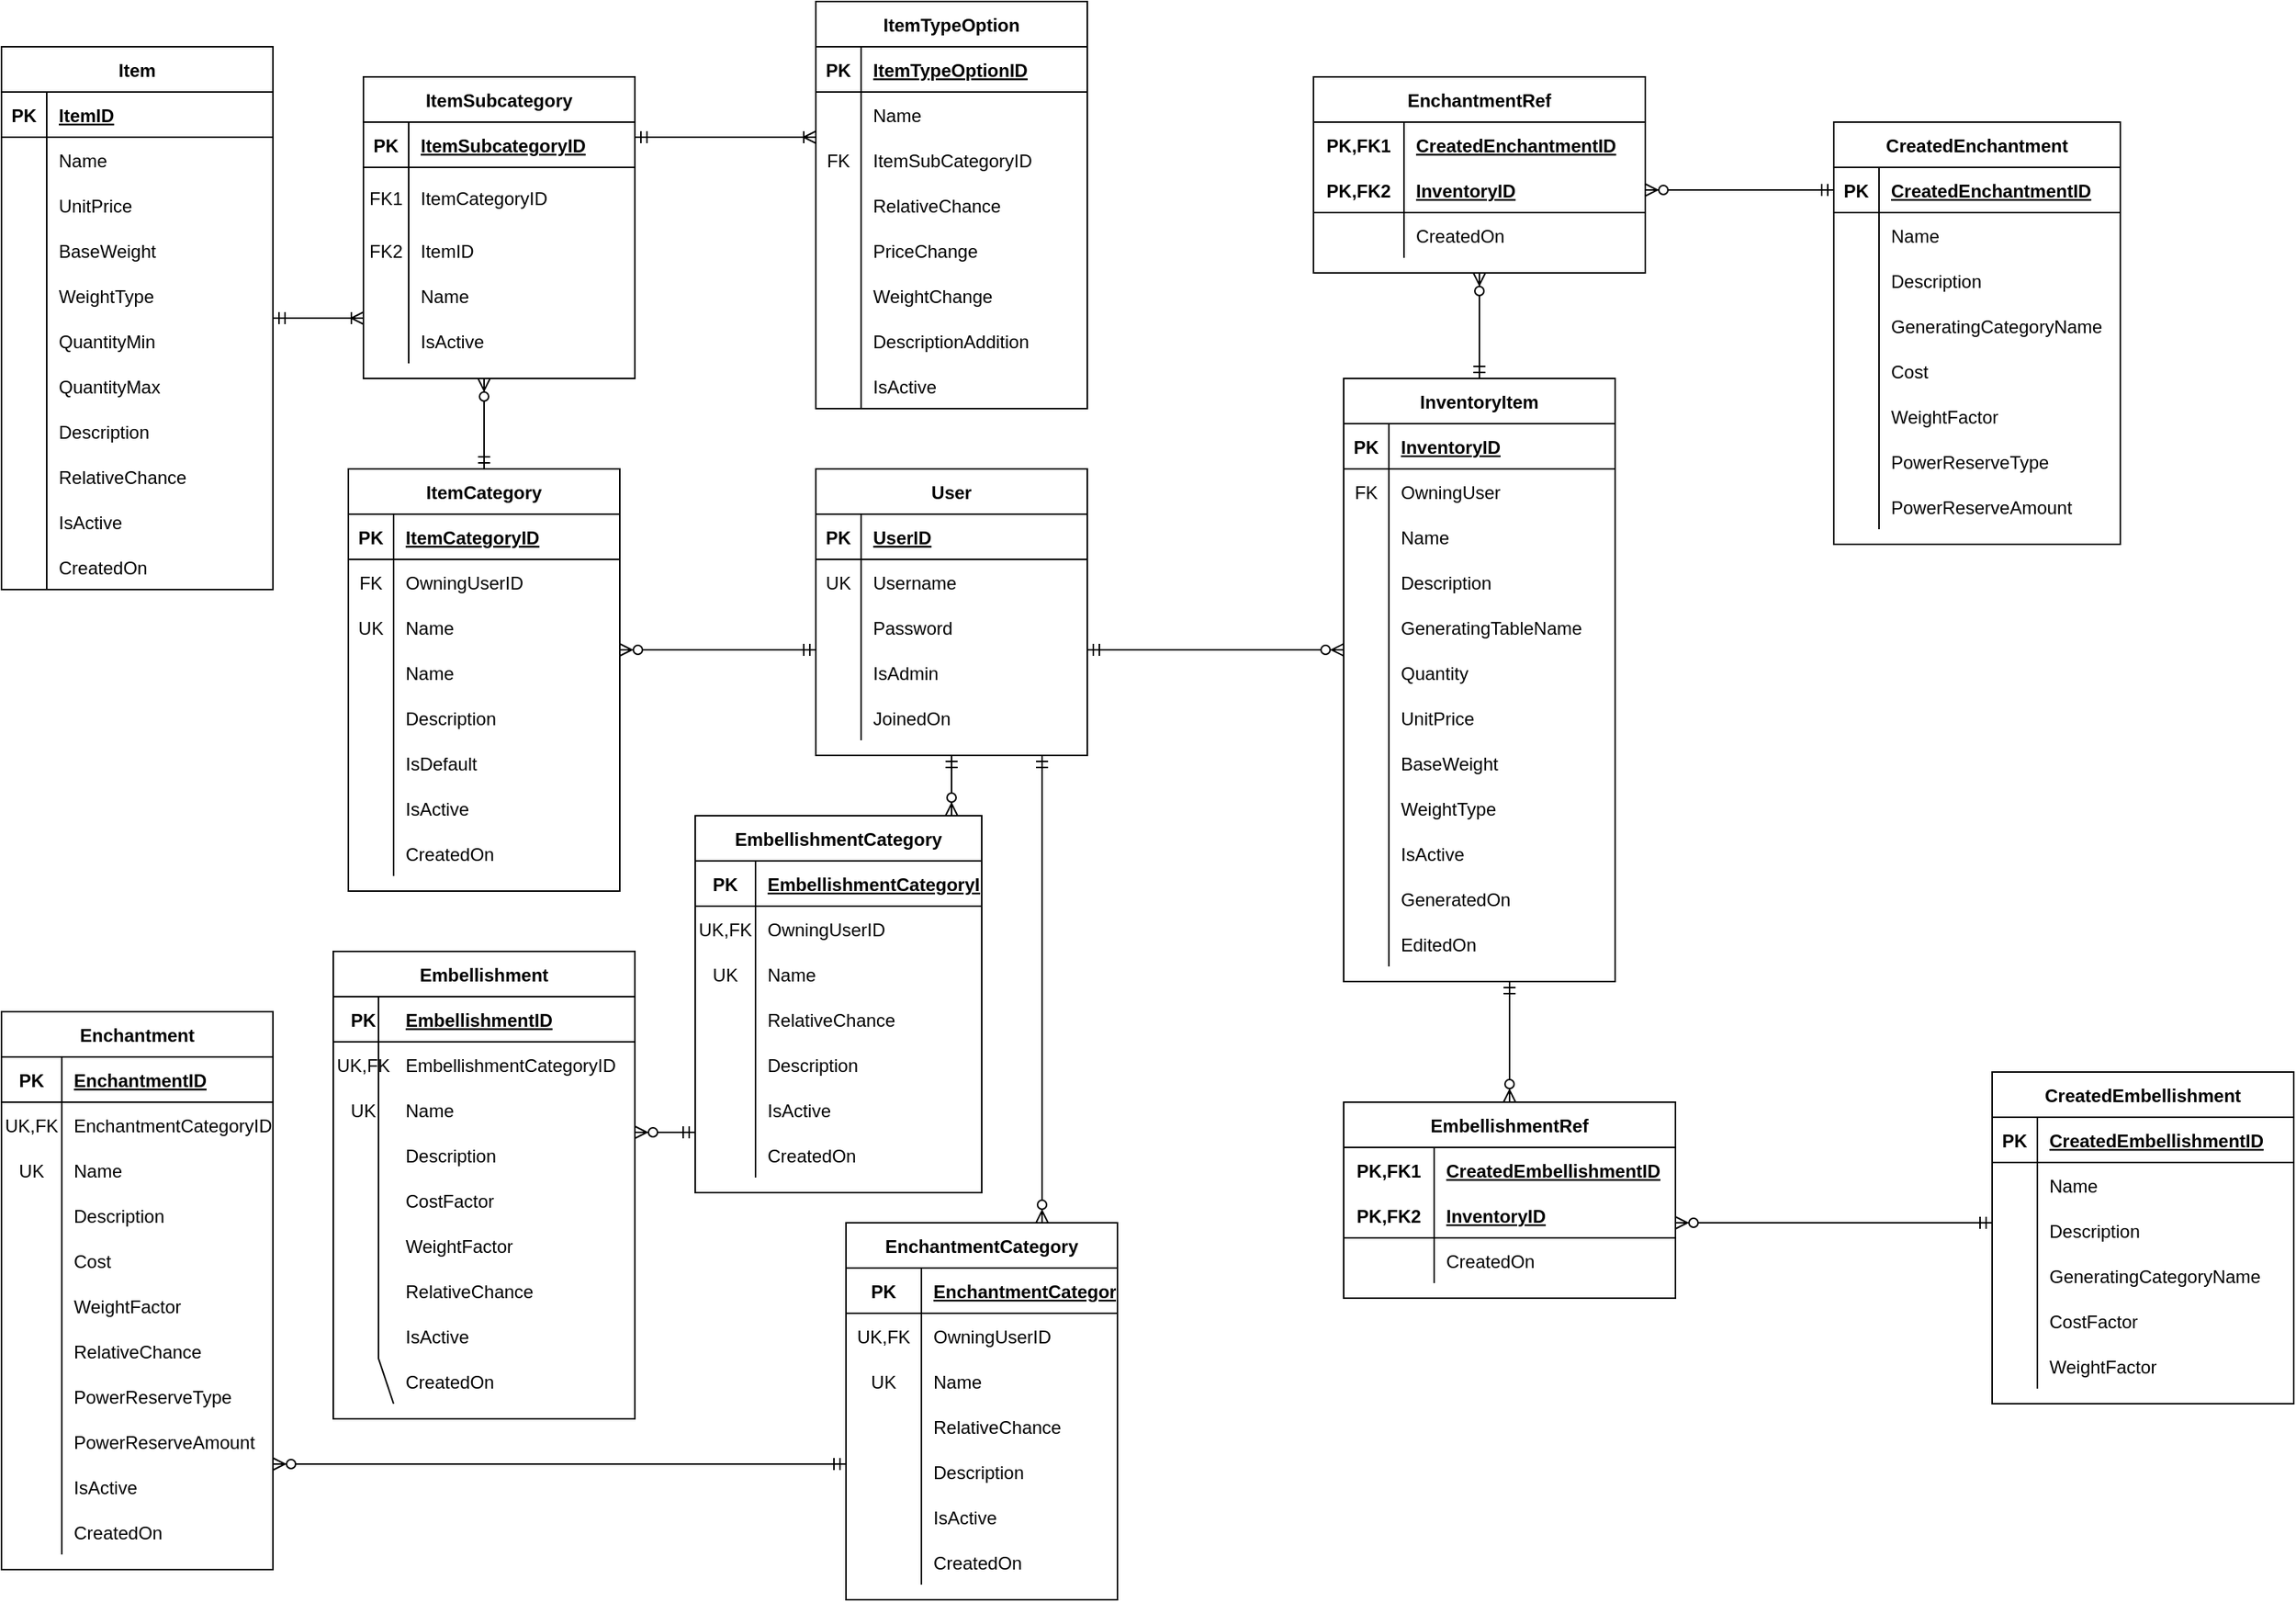 <mxfile version="13.5.7" type="device"><diagram id="CEl8oS3fQZ4WOAIcvJcK" name="ProjectProposal"><mxGraphModel dx="1476" dy="592" grid="1" gridSize="10" guides="1" tooltips="1" connect="0" arrows="0" fold="1" page="1" pageScale="1" pageWidth="850" pageHeight="1100" math="0" shadow="0"><root><mxCell id="0"/><mxCell id="1" parent="0"/><mxCell id="WxNdisU18X8HoPhfjb7b-57" value="" style="fontSize=12;html=1;endArrow=ERzeroToMany;startArrow=ERmandOne;edgeStyle=orthogonalEdgeStyle;" parent="1" source="WxNdisU18X8HoPhfjb7b-37" target="WxNdisU18X8HoPhfjb7b-81" edge="1"><mxGeometry width="100" height="100" relative="1" as="geometry"><mxPoint x="280" y="540" as="sourcePoint"/><mxPoint x="380" y="190" as="targetPoint"/><Array as="points"><mxPoint x="380" y="310"/><mxPoint x="380" y="310"/></Array></mxGeometry></mxCell><mxCell id="WxNdisU18X8HoPhfjb7b-74" value="" style="edgeStyle=orthogonalEdgeStyle;fontSize=12;html=1;endArrow=ERzeroToMany;startArrow=ERmandOne;" parent="1" source="WxNdisU18X8HoPhfjb7b-61" target="WxNdisU18X8HoPhfjb7b-37" edge="1"><mxGeometry width="100" height="100" relative="1" as="geometry"><mxPoint x="510" y="560" as="sourcePoint"/><mxPoint x="610" y="460" as="targetPoint"/><Array as="points"><mxPoint x="490" y="460"/><mxPoint x="490" y="460"/></Array></mxGeometry></mxCell><mxCell id="WxNdisU18X8HoPhfjb7b-114" value="" style="edgeStyle=orthogonalEdgeStyle;fontSize=12;html=1;endArrow=ERoneToMany;startArrow=ERmandOne;endFill=0;" parent="1" source="WxNdisU18X8HoPhfjb7b-81" target="WxNdisU18X8HoPhfjb7b-95" edge="1"><mxGeometry width="100" height="100" relative="1" as="geometry"><mxPoint x="290" y="900" as="sourcePoint"/><mxPoint x="390" y="800" as="targetPoint"/><Array as="points"><mxPoint x="580" y="120"/><mxPoint x="580" y="120"/></Array></mxGeometry></mxCell><mxCell id="xq82cnmwYWXFMimQeE7J-68" value="" style="fontSize=12;html=1;endArrow=ERzeroToMany;startArrow=ERmandOne;edgeStyle=orthogonalEdgeStyle;jumpStyle=none;sketch=0;" parent="1" source="xq82cnmwYWXFMimQeE7J-27" target="xq82cnmwYWXFMimQeE7J-53" edge="1"><mxGeometry width="100" height="100" relative="1" as="geometry"><mxPoint x="530" y="500" as="sourcePoint"/><mxPoint x="370" y="450" as="targetPoint"/><Array as="points"><mxPoint x="410" y="1000"/><mxPoint x="410" y="1000"/></Array></mxGeometry></mxCell><mxCell id="xq82cnmwYWXFMimQeE7J-69" value="" style="fontSize=12;html=1;endArrow=ERzeroToMany;startArrow=ERmandOne;edgeStyle=orthogonalEdgeStyle;" parent="1" source="WxNdisU18X8HoPhfjb7b-61" target="xq82cnmwYWXFMimQeE7J-27" edge="1"><mxGeometry width="100" height="100" relative="1" as="geometry"><mxPoint x="670" y="400" as="sourcePoint"/><mxPoint x="550" y="260" as="targetPoint"/><Array as="points"><mxPoint x="750" y="600"/><mxPoint x="750" y="600"/></Array></mxGeometry></mxCell><mxCell id="xq82cnmwYWXFMimQeE7J-253" value="" style="fontSize=12;html=1;endArrow=ERzeroToMany;startArrow=ERmandOne;edgeStyle=orthogonalEdgeStyle;" parent="1" source="WxNdisU18X8HoPhfjb7b-61" target="xq82cnmwYWXFMimQeE7J-227" edge="1"><mxGeometry width="100" height="100" relative="1" as="geometry"><mxPoint x="670" y="430" as="sourcePoint"/><mxPoint x="550" y="660.0" as="targetPoint"/><Array as="points"><mxPoint x="630" y="580"/><mxPoint x="630" y="580"/></Array></mxGeometry></mxCell><mxCell id="xq82cnmwYWXFMimQeE7J-255" value="" style="fontSize=12;html=1;endArrow=ERzeroToMany;startArrow=ERmandOne;edgeStyle=orthogonalEdgeStyle;" parent="1" source="xq82cnmwYWXFMimQeE7J-227" target="xq82cnmwYWXFMimQeE7J-199" edge="1"><mxGeometry width="100" height="100" relative="1" as="geometry"><mxPoint x="456" y="580" as="sourcePoint"/><mxPoint x="454" y="540" as="targetPoint"/><Array as="points"><mxPoint x="510" y="780"/><mxPoint x="510" y="780"/></Array></mxGeometry></mxCell><mxCell id="lP284JHtSp8R53FIb0oO-14" value="" style="edgeStyle=orthogonalEdgeStyle;fontSize=12;html=1;endArrow=ERoneToMany;startArrow=ERmandOne;rounded=0;" parent="1" source="WxNdisU18X8HoPhfjb7b-2" target="WxNdisU18X8HoPhfjb7b-81" edge="1"><mxGeometry width="100" height="100" relative="1" as="geometry"><mxPoint x="230" y="180" as="sourcePoint"/><mxPoint x="330" y="80" as="targetPoint"/><Array as="points"><mxPoint x="300" y="120"/><mxPoint x="300" y="120"/></Array></mxGeometry></mxCell><object label="ItemSubcategory" id="WxNdisU18X8HoPhfjb7b-81"><mxCell style="shape=table;startSize=30;container=1;collapsible=1;childLayout=tableLayout;fixedRows=1;rowLines=0;fontStyle=1;align=center;resizeLast=1;" parent="1" vertex="1"><mxGeometry x="300" y="80" width="180" height="200" as="geometry"/></mxCell></object><mxCell id="WxNdisU18X8HoPhfjb7b-82" value="" style="shape=partialRectangle;collapsible=0;dropTarget=0;pointerEvents=0;fillColor=none;top=0;left=0;bottom=1;right=0;points=[[0,0.5],[1,0.5]];portConstraint=eastwest;" parent="WxNdisU18X8HoPhfjb7b-81" vertex="1"><mxGeometry y="30" width="180" height="30" as="geometry"/></mxCell><mxCell id="WxNdisU18X8HoPhfjb7b-83" value="PK" style="shape=partialRectangle;connectable=0;fillColor=none;top=0;left=0;bottom=0;right=0;fontStyle=1;overflow=hidden;" parent="WxNdisU18X8HoPhfjb7b-82" vertex="1"><mxGeometry width="30" height="30" as="geometry"><mxRectangle width="30" height="30" as="alternateBounds"/></mxGeometry></mxCell><mxCell id="WxNdisU18X8HoPhfjb7b-84" value="ItemSubcategoryID" style="shape=partialRectangle;connectable=0;fillColor=none;top=0;left=0;bottom=0;right=0;align=left;spacingLeft=6;fontStyle=5;overflow=hidden;" parent="WxNdisU18X8HoPhfjb7b-82" vertex="1"><mxGeometry x="30" width="150" height="30" as="geometry"><mxRectangle width="150" height="30" as="alternateBounds"/></mxGeometry></mxCell><object label="" ItemSubcategoryName="UK1" id="WxNdisU18X8HoPhfjb7b-85"><mxCell style="shape=partialRectangle;collapsible=0;dropTarget=0;pointerEvents=0;fillColor=none;top=0;left=0;bottom=0;right=0;points=[[0,0.5],[1,0.5]];portConstraint=eastwest;" parent="WxNdisU18X8HoPhfjb7b-81" vertex="1"><mxGeometry y="60" width="180" height="40" as="geometry"/></mxCell></object><mxCell id="WxNdisU18X8HoPhfjb7b-86" value="FK1" style="shape=partialRectangle;connectable=0;fillColor=none;top=0;left=0;bottom=0;right=0;editable=1;overflow=hidden;" parent="WxNdisU18X8HoPhfjb7b-85" vertex="1"><mxGeometry width="30" height="40" as="geometry"><mxRectangle width="30" height="40" as="alternateBounds"/></mxGeometry></mxCell><mxCell id="WxNdisU18X8HoPhfjb7b-87" value="ItemCategoryID" style="shape=partialRectangle;connectable=0;fillColor=none;top=0;left=0;bottom=0;right=0;align=left;spacingLeft=6;overflow=hidden;" parent="WxNdisU18X8HoPhfjb7b-85" vertex="1"><mxGeometry x="30" width="150" height="40" as="geometry"><mxRectangle width="150" height="40" as="alternateBounds"/></mxGeometry></mxCell><mxCell id="lP284JHtSp8R53FIb0oO-11" value="" style="shape=partialRectangle;collapsible=0;dropTarget=0;pointerEvents=0;fillColor=none;top=0;left=0;bottom=0;right=0;points=[[0,0.5],[1,0.5]];portConstraint=eastwest;" parent="WxNdisU18X8HoPhfjb7b-81" vertex="1"><mxGeometry y="100" width="180" height="30" as="geometry"/></mxCell><mxCell id="lP284JHtSp8R53FIb0oO-12" value="FK2" style="shape=partialRectangle;connectable=0;fillColor=none;top=0;left=0;bottom=0;right=0;fontStyle=0;overflow=hidden;" parent="lP284JHtSp8R53FIb0oO-11" vertex="1"><mxGeometry width="30" height="30" as="geometry"><mxRectangle width="30" height="30" as="alternateBounds"/></mxGeometry></mxCell><mxCell id="lP284JHtSp8R53FIb0oO-13" value="ItemID" style="shape=partialRectangle;connectable=0;fillColor=none;top=0;left=0;bottom=0;right=0;align=left;spacingLeft=6;fontStyle=0;overflow=hidden;" parent="lP284JHtSp8R53FIb0oO-11" vertex="1"><mxGeometry x="30" width="150" height="30" as="geometry"><mxRectangle width="150" height="30" as="alternateBounds"/></mxGeometry></mxCell><mxCell id="lP284JHtSp8R53FIb0oO-3" value="" style="shape=partialRectangle;collapsible=0;dropTarget=0;pointerEvents=0;fillColor=none;top=0;left=0;bottom=0;right=0;points=[[0,0.5],[1,0.5]];portConstraint=eastwest;" parent="WxNdisU18X8HoPhfjb7b-81" vertex="1"><mxGeometry y="130" width="180" height="30" as="geometry"/></mxCell><mxCell id="lP284JHtSp8R53FIb0oO-4" value="" style="shape=partialRectangle;connectable=0;fillColor=none;top=0;left=0;bottom=0;right=0;fontStyle=0;overflow=hidden;" parent="lP284JHtSp8R53FIb0oO-3" vertex="1"><mxGeometry width="30" height="30" as="geometry"><mxRectangle width="30" height="30" as="alternateBounds"/></mxGeometry></mxCell><mxCell id="lP284JHtSp8R53FIb0oO-5" value="Name" style="shape=partialRectangle;connectable=0;fillColor=none;top=0;left=0;bottom=0;right=0;align=left;spacingLeft=6;fontStyle=0;overflow=hidden;" parent="lP284JHtSp8R53FIb0oO-3" vertex="1"><mxGeometry x="30" width="150" height="30" as="geometry"><mxRectangle width="150" height="30" as="alternateBounds"/></mxGeometry></mxCell><mxCell id="lP284JHtSp8R53FIb0oO-7" value="" style="shape=partialRectangle;collapsible=0;dropTarget=0;pointerEvents=0;fillColor=none;top=0;left=0;bottom=0;right=0;points=[[0,0.5],[1,0.5]];portConstraint=eastwest;" parent="WxNdisU18X8HoPhfjb7b-81" vertex="1"><mxGeometry y="160" width="180" height="30" as="geometry"/></mxCell><mxCell id="lP284JHtSp8R53FIb0oO-8" value="" style="shape=partialRectangle;connectable=0;fillColor=none;top=0;left=0;bottom=0;right=0;editable=1;overflow=hidden;" parent="lP284JHtSp8R53FIb0oO-7" vertex="1"><mxGeometry width="30" height="30" as="geometry"><mxRectangle width="30" height="30" as="alternateBounds"/></mxGeometry></mxCell><mxCell id="lP284JHtSp8R53FIb0oO-9" value="IsActive" style="shape=partialRectangle;connectable=0;fillColor=none;top=0;left=0;bottom=0;right=0;align=left;spacingLeft=6;overflow=hidden;" parent="lP284JHtSp8R53FIb0oO-7" vertex="1"><mxGeometry x="30" width="150" height="30" as="geometry"><mxRectangle width="150" height="30" as="alternateBounds"/></mxGeometry></mxCell><mxCell id="vkNrba1L5o4ti7PXuto2-14" value="" style="edgeStyle=orthogonalEdgeStyle;fontSize=12;html=1;endArrow=ERzeroToMany;startArrow=ERmandOne;" parent="1" source="WxNdisU18X8HoPhfjb7b-61" target="vkNrba1L5o4ti7PXuto2-1" edge="1"><mxGeometry width="100" height="100" relative="1" as="geometry"><mxPoint x="940" y="640" as="sourcePoint"/><mxPoint x="1040" y="540" as="targetPoint"/><Array as="points"><mxPoint x="850" y="460"/><mxPoint x="850" y="460"/></Array></mxGeometry></mxCell><mxCell id="vkNrba1L5o4ti7PXuto2-93" value="" style="edgeStyle=orthogonalEdgeStyle;fontSize=12;html=1;endArrow=ERzeroToMany;startArrow=ERmandOne;" parent="1" source="vkNrba1L5o4ti7PXuto2-28" target="vkNrba1L5o4ti7PXuto2-67" edge="1"><mxGeometry width="100" height="100" relative="1" as="geometry"><mxPoint x="1310" y="450" as="sourcePoint"/><mxPoint x="1410" y="350" as="targetPoint"/><Array as="points"><mxPoint x="1160" y="155"/><mxPoint x="1160" y="155"/></Array></mxGeometry></mxCell><mxCell id="vkNrba1L5o4ti7PXuto2-94" value="" style="fontSize=12;html=1;endArrow=ERzeroToMany;startArrow=ERmandOne;edgeStyle=orthogonalEdgeStyle;" parent="1" source="vkNrba1L5o4ti7PXuto2-15" target="vkNrba1L5o4ti7PXuto2-80" edge="1"><mxGeometry width="100" height="100" relative="1" as="geometry"><mxPoint x="1430" y="430" as="sourcePoint"/><mxPoint x="1310" y="430" as="targetPoint"/><Array as="points"><mxPoint x="1240" y="840"/><mxPoint x="1240" y="840"/></Array></mxGeometry></mxCell><mxCell id="vkNrba1L5o4ti7PXuto2-95" value="" style="fontSize=12;html=1;endArrow=ERzeroToMany;startArrow=ERmandOne;edgeStyle=orthogonalEdgeStyle;" parent="1" source="vkNrba1L5o4ti7PXuto2-1" target="vkNrba1L5o4ti7PXuto2-80" edge="1"><mxGeometry width="100" height="100" relative="1" as="geometry"><mxPoint x="1250" y="510" as="sourcePoint"/><mxPoint x="1240" y="670" as="targetPoint"/><Array as="points"><mxPoint x="1060" y="700"/><mxPoint x="1060" y="700"/></Array></mxGeometry></mxCell><mxCell id="vkNrba1L5o4ti7PXuto2-96" value="" style="fontSize=12;html=1;endArrow=ERzeroToMany;startArrow=ERmandOne;edgeStyle=orthogonalEdgeStyle;" parent="1" source="vkNrba1L5o4ti7PXuto2-1" target="vkNrba1L5o4ti7PXuto2-67" edge="1"><mxGeometry width="100" height="100" relative="1" as="geometry"><mxPoint x="1079.63" y="480" as="sourcePoint"/><mxPoint x="1040" y="220" as="targetPoint"/></mxGeometry></mxCell><mxCell id="WxNdisU18X8HoPhfjb7b-95" value="ItemTypeOption" style="shape=table;startSize=30;container=1;collapsible=1;childLayout=tableLayout;fixedRows=1;rowLines=0;fontStyle=1;align=center;resizeLast=1;" parent="1" vertex="1"><mxGeometry x="600" y="30" width="180" height="270" as="geometry"/></mxCell><mxCell id="WxNdisU18X8HoPhfjb7b-96" value="" style="shape=partialRectangle;collapsible=0;dropTarget=0;pointerEvents=0;fillColor=none;top=0;left=0;bottom=1;right=0;points=[[0,0.5],[1,0.5]];portConstraint=eastwest;" parent="WxNdisU18X8HoPhfjb7b-95" vertex="1"><mxGeometry y="30" width="180" height="30" as="geometry"/></mxCell><mxCell id="WxNdisU18X8HoPhfjb7b-97" value="PK" style="shape=partialRectangle;connectable=0;fillColor=none;top=0;left=0;bottom=0;right=0;fontStyle=1;overflow=hidden;" parent="WxNdisU18X8HoPhfjb7b-96" vertex="1"><mxGeometry width="30" height="30" as="geometry"/></mxCell><mxCell id="WxNdisU18X8HoPhfjb7b-98" value="ItemTypeOptionID" style="shape=partialRectangle;connectable=0;fillColor=none;top=0;left=0;bottom=0;right=0;align=left;spacingLeft=6;fontStyle=5;overflow=hidden;" parent="WxNdisU18X8HoPhfjb7b-96" vertex="1"><mxGeometry x="30" width="150" height="30" as="geometry"/></mxCell><mxCell id="WxNdisU18X8HoPhfjb7b-99" value="" style="shape=partialRectangle;collapsible=0;dropTarget=0;pointerEvents=0;fillColor=none;top=0;left=0;bottom=0;right=0;points=[[0,0.5],[1,0.5]];portConstraint=eastwest;" parent="WxNdisU18X8HoPhfjb7b-95" vertex="1"><mxGeometry y="60" width="180" height="30" as="geometry"/></mxCell><mxCell id="WxNdisU18X8HoPhfjb7b-100" value="" style="shape=partialRectangle;connectable=0;fillColor=none;top=0;left=0;bottom=0;right=0;editable=1;overflow=hidden;" parent="WxNdisU18X8HoPhfjb7b-99" vertex="1"><mxGeometry width="30" height="30" as="geometry"/></mxCell><mxCell id="WxNdisU18X8HoPhfjb7b-101" value="Name" style="shape=partialRectangle;connectable=0;fillColor=none;top=0;left=0;bottom=0;right=0;align=left;spacingLeft=6;overflow=hidden;" parent="WxNdisU18X8HoPhfjb7b-99" vertex="1"><mxGeometry x="30" width="150" height="30" as="geometry"/></mxCell><mxCell id="WxNdisU18X8HoPhfjb7b-111" value="" style="shape=partialRectangle;collapsible=0;dropTarget=0;pointerEvents=0;fillColor=none;top=0;left=0;bottom=0;right=0;points=[[0,0.5],[1,0.5]];portConstraint=eastwest;" parent="WxNdisU18X8HoPhfjb7b-95" vertex="1"><mxGeometry y="90" width="180" height="30" as="geometry"/></mxCell><mxCell id="WxNdisU18X8HoPhfjb7b-112" value="FK" style="shape=partialRectangle;connectable=0;fillColor=none;top=0;left=0;bottom=0;right=0;fontStyle=0;overflow=hidden;" parent="WxNdisU18X8HoPhfjb7b-111" vertex="1"><mxGeometry width="30" height="30" as="geometry"/></mxCell><mxCell id="WxNdisU18X8HoPhfjb7b-113" value="ItemSubCategoryID" style="shape=partialRectangle;connectable=0;fillColor=none;top=0;left=0;bottom=0;right=0;align=left;spacingLeft=6;fontStyle=0;overflow=hidden;" parent="WxNdisU18X8HoPhfjb7b-111" vertex="1"><mxGeometry x="30" width="150" height="30" as="geometry"/></mxCell><mxCell id="WxNdisU18X8HoPhfjb7b-102" value="" style="shape=partialRectangle;collapsible=0;dropTarget=0;pointerEvents=0;fillColor=none;top=0;left=0;bottom=0;right=0;points=[[0,0.5],[1,0.5]];portConstraint=eastwest;" parent="WxNdisU18X8HoPhfjb7b-95" vertex="1"><mxGeometry y="120" width="180" height="30" as="geometry"/></mxCell><mxCell id="WxNdisU18X8HoPhfjb7b-103" value="" style="shape=partialRectangle;connectable=0;fillColor=none;top=0;left=0;bottom=0;right=0;editable=1;overflow=hidden;" parent="WxNdisU18X8HoPhfjb7b-102" vertex="1"><mxGeometry width="30" height="30" as="geometry"/></mxCell><mxCell id="WxNdisU18X8HoPhfjb7b-104" value="RelativeChance" style="shape=partialRectangle;connectable=0;fillColor=none;top=0;left=0;bottom=0;right=0;align=left;spacingLeft=6;overflow=hidden;" parent="WxNdisU18X8HoPhfjb7b-102" vertex="1"><mxGeometry x="30" width="150" height="30" as="geometry"/></mxCell><mxCell id="WxNdisU18X8HoPhfjb7b-105" value="" style="shape=partialRectangle;collapsible=0;dropTarget=0;pointerEvents=0;fillColor=none;top=0;left=0;bottom=0;right=0;points=[[0,0.5],[1,0.5]];portConstraint=eastwest;" parent="WxNdisU18X8HoPhfjb7b-95" vertex="1"><mxGeometry y="150" width="180" height="30" as="geometry"/></mxCell><mxCell id="WxNdisU18X8HoPhfjb7b-106" value="" style="shape=partialRectangle;connectable=0;fillColor=none;top=0;left=0;bottom=0;right=0;editable=1;overflow=hidden;" parent="WxNdisU18X8HoPhfjb7b-105" vertex="1"><mxGeometry width="30" height="30" as="geometry"/></mxCell><mxCell id="WxNdisU18X8HoPhfjb7b-107" value="PriceChange" style="shape=partialRectangle;connectable=0;fillColor=none;top=0;left=0;bottom=0;right=0;align=left;spacingLeft=6;overflow=hidden;" parent="WxNdisU18X8HoPhfjb7b-105" vertex="1"><mxGeometry x="30" width="150" height="30" as="geometry"/></mxCell><mxCell id="WxNdisU18X8HoPhfjb7b-108" value="" style="shape=partialRectangle;collapsible=0;dropTarget=0;pointerEvents=0;fillColor=none;top=0;left=0;bottom=0;right=0;points=[[0,0.5],[1,0.5]];portConstraint=eastwest;" parent="WxNdisU18X8HoPhfjb7b-95" vertex="1"><mxGeometry y="180" width="180" height="30" as="geometry"/></mxCell><mxCell id="WxNdisU18X8HoPhfjb7b-109" value="" style="shape=partialRectangle;connectable=0;fillColor=none;top=0;left=0;bottom=0;right=0;editable=1;overflow=hidden;" parent="WxNdisU18X8HoPhfjb7b-108" vertex="1"><mxGeometry width="30" height="30" as="geometry"/></mxCell><mxCell id="WxNdisU18X8HoPhfjb7b-110" value="WeightChange" style="shape=partialRectangle;connectable=0;fillColor=none;top=0;left=0;bottom=0;right=0;align=left;spacingLeft=6;overflow=hidden;" parent="WxNdisU18X8HoPhfjb7b-108" vertex="1"><mxGeometry x="30" width="150" height="30" as="geometry"/></mxCell><mxCell id="WxNdisU18X8HoPhfjb7b-115" value="" style="shape=partialRectangle;collapsible=0;dropTarget=0;pointerEvents=0;fillColor=none;top=0;left=0;bottom=0;right=0;points=[[0,0.5],[1,0.5]];portConstraint=eastwest;" parent="WxNdisU18X8HoPhfjb7b-95" vertex="1"><mxGeometry y="210" width="180" height="30" as="geometry"/></mxCell><mxCell id="WxNdisU18X8HoPhfjb7b-116" value="" style="shape=partialRectangle;connectable=0;fillColor=none;top=0;left=0;bottom=0;right=0;editable=1;overflow=hidden;" parent="WxNdisU18X8HoPhfjb7b-115" vertex="1"><mxGeometry width="30" height="30" as="geometry"/></mxCell><mxCell id="WxNdisU18X8HoPhfjb7b-117" value="DescriptionAddition" style="shape=partialRectangle;connectable=0;fillColor=none;top=0;left=0;bottom=0;right=0;align=left;spacingLeft=6;overflow=hidden;" parent="WxNdisU18X8HoPhfjb7b-115" vertex="1"><mxGeometry x="30" width="150" height="30" as="geometry"/></mxCell><mxCell id="BxJHW-4OuS5DMpMHEXhB-16" value="" style="shape=partialRectangle;collapsible=0;dropTarget=0;pointerEvents=0;fillColor=none;top=0;left=0;bottom=0;right=0;points=[[0,0.5],[1,0.5]];portConstraint=eastwest;" parent="WxNdisU18X8HoPhfjb7b-95" vertex="1"><mxGeometry y="240" width="180" height="30" as="geometry"/></mxCell><mxCell id="BxJHW-4OuS5DMpMHEXhB-17" value="" style="shape=partialRectangle;connectable=0;fillColor=none;top=0;left=0;bottom=0;right=0;editable=1;overflow=hidden;" parent="BxJHW-4OuS5DMpMHEXhB-16" vertex="1"><mxGeometry width="30" height="30" as="geometry"/></mxCell><mxCell id="BxJHW-4OuS5DMpMHEXhB-18" value="IsActive" style="shape=partialRectangle;connectable=0;fillColor=none;top=0;left=0;bottom=0;right=0;align=left;spacingLeft=6;overflow=hidden;" parent="BxJHW-4OuS5DMpMHEXhB-16" vertex="1"><mxGeometry x="30" width="150" height="30" as="geometry"/></mxCell><mxCell id="vkNrba1L5o4ti7PXuto2-80" value="EmbellishmentRef" style="shape=table;startSize=30;container=1;collapsible=1;childLayout=tableLayout;fixedRows=1;rowLines=0;fontStyle=1;align=center;resizeLast=1;" parent="1" vertex="1"><mxGeometry x="950" y="760" width="220" height="130" as="geometry"/></mxCell><mxCell id="vkNrba1L5o4ti7PXuto2-81" value="" style="shape=partialRectangle;collapsible=0;dropTarget=0;pointerEvents=0;fillColor=none;top=0;left=0;bottom=0;right=0;points=[[0,0.5],[1,0.5]];portConstraint=eastwest;" parent="vkNrba1L5o4ti7PXuto2-80" vertex="1"><mxGeometry y="30" width="220" height="30" as="geometry"/></mxCell><mxCell id="vkNrba1L5o4ti7PXuto2-82" value="PK,FK1" style="shape=partialRectangle;connectable=0;fillColor=none;top=0;left=0;bottom=0;right=0;fontStyle=1;overflow=hidden;" parent="vkNrba1L5o4ti7PXuto2-81" vertex="1"><mxGeometry width="60" height="30" as="geometry"/></mxCell><mxCell id="vkNrba1L5o4ti7PXuto2-83" value="CreatedEmbellishmentID" style="shape=partialRectangle;connectable=0;fillColor=none;top=0;left=0;bottom=0;right=0;align=left;spacingLeft=6;fontStyle=5;overflow=hidden;" parent="vkNrba1L5o4ti7PXuto2-81" vertex="1"><mxGeometry x="60" width="160" height="30" as="geometry"/></mxCell><mxCell id="vkNrba1L5o4ti7PXuto2-84" value="" style="shape=partialRectangle;collapsible=0;dropTarget=0;pointerEvents=0;fillColor=none;top=0;left=0;bottom=1;right=0;points=[[0,0.5],[1,0.5]];portConstraint=eastwest;" parent="vkNrba1L5o4ti7PXuto2-80" vertex="1"><mxGeometry y="60" width="220" height="30" as="geometry"/></mxCell><mxCell id="vkNrba1L5o4ti7PXuto2-85" value="PK,FK2" style="shape=partialRectangle;connectable=0;fillColor=none;top=0;left=0;bottom=0;right=0;fontStyle=1;overflow=hidden;" parent="vkNrba1L5o4ti7PXuto2-84" vertex="1"><mxGeometry width="60" height="30" as="geometry"/></mxCell><mxCell id="vkNrba1L5o4ti7PXuto2-86" value="InventoryID" style="shape=partialRectangle;connectable=0;fillColor=none;top=0;left=0;bottom=0;right=0;align=left;spacingLeft=6;fontStyle=5;overflow=hidden;" parent="vkNrba1L5o4ti7PXuto2-84" vertex="1"><mxGeometry x="60" width="160" height="30" as="geometry"/></mxCell><mxCell id="vkNrba1L5o4ti7PXuto2-90" value="" style="shape=partialRectangle;collapsible=0;dropTarget=0;pointerEvents=0;fillColor=none;top=0;left=0;bottom=0;right=0;points=[[0,0.5],[1,0.5]];portConstraint=eastwest;" parent="vkNrba1L5o4ti7PXuto2-80" vertex="1"><mxGeometry y="90" width="220" height="30" as="geometry"/></mxCell><mxCell id="vkNrba1L5o4ti7PXuto2-91" value="" style="shape=partialRectangle;connectable=0;fillColor=none;top=0;left=0;bottom=0;right=0;editable=1;overflow=hidden;" parent="vkNrba1L5o4ti7PXuto2-90" vertex="1"><mxGeometry width="60" height="30" as="geometry"/></mxCell><mxCell id="vkNrba1L5o4ti7PXuto2-92" value="CreatedOn" style="shape=partialRectangle;connectable=0;fillColor=none;top=0;left=0;bottom=0;right=0;align=left;spacingLeft=6;overflow=hidden;" parent="vkNrba1L5o4ti7PXuto2-90" vertex="1"><mxGeometry x="60" width="160" height="30" as="geometry"/></mxCell><mxCell id="vkNrba1L5o4ti7PXuto2-28" value="CreatedEnchantment" style="shape=table;startSize=30;container=1;collapsible=1;childLayout=tableLayout;fixedRows=1;rowLines=0;fontStyle=1;align=center;resizeLast=1;" parent="1" vertex="1"><mxGeometry x="1275" y="110" width="190" height="280" as="geometry"/></mxCell><mxCell id="vkNrba1L5o4ti7PXuto2-29" value="" style="shape=partialRectangle;collapsible=0;dropTarget=0;pointerEvents=0;fillColor=none;top=0;left=0;bottom=1;right=0;points=[[0,0.5],[1,0.5]];portConstraint=eastwest;" parent="vkNrba1L5o4ti7PXuto2-28" vertex="1"><mxGeometry y="30" width="190" height="30" as="geometry"/></mxCell><mxCell id="vkNrba1L5o4ti7PXuto2-30" value="PK" style="shape=partialRectangle;connectable=0;fillColor=none;top=0;left=0;bottom=0;right=0;fontStyle=1;overflow=hidden;" parent="vkNrba1L5o4ti7PXuto2-29" vertex="1"><mxGeometry width="30" height="30" as="geometry"/></mxCell><mxCell id="vkNrba1L5o4ti7PXuto2-31" value="CreatedEnchantmentID" style="shape=partialRectangle;connectable=0;fillColor=none;top=0;left=0;bottom=0;right=0;align=left;spacingLeft=6;fontStyle=5;overflow=hidden;" parent="vkNrba1L5o4ti7PXuto2-29" vertex="1"><mxGeometry x="30" width="160" height="30" as="geometry"/></mxCell><mxCell id="vkNrba1L5o4ti7PXuto2-32" value="" style="shape=partialRectangle;collapsible=0;dropTarget=0;pointerEvents=0;fillColor=none;top=0;left=0;bottom=0;right=0;points=[[0,0.5],[1,0.5]];portConstraint=eastwest;" parent="vkNrba1L5o4ti7PXuto2-28" vertex="1"><mxGeometry y="60" width="190" height="30" as="geometry"/></mxCell><mxCell id="vkNrba1L5o4ti7PXuto2-33" value="" style="shape=partialRectangle;connectable=0;fillColor=none;top=0;left=0;bottom=0;right=0;editable=1;overflow=hidden;" parent="vkNrba1L5o4ti7PXuto2-32" vertex="1"><mxGeometry width="30" height="30" as="geometry"/></mxCell><mxCell id="vkNrba1L5o4ti7PXuto2-34" value="Name" style="shape=partialRectangle;connectable=0;fillColor=none;top=0;left=0;bottom=0;right=0;align=left;spacingLeft=6;overflow=hidden;" parent="vkNrba1L5o4ti7PXuto2-32" vertex="1"><mxGeometry x="30" width="160" height="30" as="geometry"/></mxCell><mxCell id="vkNrba1L5o4ti7PXuto2-35" value="" style="shape=partialRectangle;collapsible=0;dropTarget=0;pointerEvents=0;fillColor=none;top=0;left=0;bottom=0;right=0;points=[[0,0.5],[1,0.5]];portConstraint=eastwest;" parent="vkNrba1L5o4ti7PXuto2-28" vertex="1"><mxGeometry y="90" width="190" height="30" as="geometry"/></mxCell><mxCell id="vkNrba1L5o4ti7PXuto2-36" value="" style="shape=partialRectangle;connectable=0;fillColor=none;top=0;left=0;bottom=0;right=0;editable=1;overflow=hidden;" parent="vkNrba1L5o4ti7PXuto2-35" vertex="1"><mxGeometry width="30" height="30" as="geometry"/></mxCell><mxCell id="vkNrba1L5o4ti7PXuto2-37" value="Description" style="shape=partialRectangle;connectable=0;fillColor=none;top=0;left=0;bottom=0;right=0;align=left;spacingLeft=6;overflow=hidden;" parent="vkNrba1L5o4ti7PXuto2-35" vertex="1"><mxGeometry x="30" width="160" height="30" as="geometry"/></mxCell><mxCell id="vkNrba1L5o4ti7PXuto2-127" value="" style="shape=partialRectangle;collapsible=0;dropTarget=0;pointerEvents=0;fillColor=none;top=0;left=0;bottom=0;right=0;points=[[0,0.5],[1,0.5]];portConstraint=eastwest;" parent="vkNrba1L5o4ti7PXuto2-28" vertex="1"><mxGeometry y="120" width="190" height="30" as="geometry"/></mxCell><mxCell id="vkNrba1L5o4ti7PXuto2-128" value="" style="shape=partialRectangle;connectable=0;fillColor=none;top=0;left=0;bottom=0;right=0;editable=1;overflow=hidden;" parent="vkNrba1L5o4ti7PXuto2-127" vertex="1"><mxGeometry width="30" height="30" as="geometry"/></mxCell><mxCell id="vkNrba1L5o4ti7PXuto2-129" value="GeneratingCategoryName" style="shape=partialRectangle;connectable=0;fillColor=none;top=0;left=0;bottom=0;right=0;align=left;spacingLeft=6;overflow=hidden;" parent="vkNrba1L5o4ti7PXuto2-127" vertex="1"><mxGeometry x="30" width="160" height="30" as="geometry"/></mxCell><mxCell id="vkNrba1L5o4ti7PXuto2-38" value="" style="shape=partialRectangle;collapsible=0;dropTarget=0;pointerEvents=0;fillColor=none;top=0;left=0;bottom=0;right=0;points=[[0,0.5],[1,0.5]];portConstraint=eastwest;" parent="vkNrba1L5o4ti7PXuto2-28" vertex="1"><mxGeometry y="150" width="190" height="30" as="geometry"/></mxCell><mxCell id="vkNrba1L5o4ti7PXuto2-39" value="" style="shape=partialRectangle;connectable=0;fillColor=none;top=0;left=0;bottom=0;right=0;editable=1;overflow=hidden;" parent="vkNrba1L5o4ti7PXuto2-38" vertex="1"><mxGeometry width="30" height="30" as="geometry"/></mxCell><mxCell id="vkNrba1L5o4ti7PXuto2-40" value="Cost" style="shape=partialRectangle;connectable=0;fillColor=none;top=0;left=0;bottom=0;right=0;align=left;spacingLeft=6;overflow=hidden;" parent="vkNrba1L5o4ti7PXuto2-38" vertex="1"><mxGeometry x="30" width="160" height="30" as="geometry"/></mxCell><mxCell id="vkNrba1L5o4ti7PXuto2-112" value="" style="shape=partialRectangle;collapsible=0;dropTarget=0;pointerEvents=0;fillColor=none;top=0;left=0;bottom=0;right=0;points=[[0,0.5],[1,0.5]];portConstraint=eastwest;" parent="vkNrba1L5o4ti7PXuto2-28" vertex="1"><mxGeometry y="180" width="190" height="30" as="geometry"/></mxCell><mxCell id="vkNrba1L5o4ti7PXuto2-113" value="" style="shape=partialRectangle;connectable=0;fillColor=none;top=0;left=0;bottom=0;right=0;editable=1;overflow=hidden;" parent="vkNrba1L5o4ti7PXuto2-112" vertex="1"><mxGeometry width="30" height="30" as="geometry"/></mxCell><mxCell id="vkNrba1L5o4ti7PXuto2-114" value="WeightFactor" style="shape=partialRectangle;connectable=0;fillColor=none;top=0;left=0;bottom=0;right=0;align=left;spacingLeft=6;overflow=hidden;" parent="vkNrba1L5o4ti7PXuto2-112" vertex="1"><mxGeometry x="30" width="160" height="30" as="geometry"/></mxCell><mxCell id="vkNrba1L5o4ti7PXuto2-115" value="" style="shape=partialRectangle;collapsible=0;dropTarget=0;pointerEvents=0;fillColor=none;top=0;left=0;bottom=0;right=0;points=[[0,0.5],[1,0.5]];portConstraint=eastwest;" parent="vkNrba1L5o4ti7PXuto2-28" vertex="1"><mxGeometry y="210" width="190" height="30" as="geometry"/></mxCell><mxCell id="vkNrba1L5o4ti7PXuto2-116" value="" style="shape=partialRectangle;connectable=0;fillColor=none;top=0;left=0;bottom=0;right=0;editable=1;overflow=hidden;" parent="vkNrba1L5o4ti7PXuto2-115" vertex="1"><mxGeometry width="30" height="30" as="geometry"/></mxCell><mxCell id="vkNrba1L5o4ti7PXuto2-117" value="PowerReserveType" style="shape=partialRectangle;connectable=0;fillColor=none;top=0;left=0;bottom=0;right=0;align=left;spacingLeft=6;overflow=hidden;" parent="vkNrba1L5o4ti7PXuto2-115" vertex="1"><mxGeometry x="30" width="160" height="30" as="geometry"/></mxCell><mxCell id="vkNrba1L5o4ti7PXuto2-118" value="" style="shape=partialRectangle;collapsible=0;dropTarget=0;pointerEvents=0;fillColor=none;top=0;left=0;bottom=0;right=0;points=[[0,0.5],[1,0.5]];portConstraint=eastwest;" parent="vkNrba1L5o4ti7PXuto2-28" vertex="1"><mxGeometry y="240" width="190" height="30" as="geometry"/></mxCell><mxCell id="vkNrba1L5o4ti7PXuto2-119" value="" style="shape=partialRectangle;connectable=0;fillColor=none;top=0;left=0;bottom=0;right=0;editable=1;overflow=hidden;" parent="vkNrba1L5o4ti7PXuto2-118" vertex="1"><mxGeometry width="30" height="30" as="geometry"/></mxCell><mxCell id="vkNrba1L5o4ti7PXuto2-120" value="PowerReserveAmount" style="shape=partialRectangle;connectable=0;fillColor=none;top=0;left=0;bottom=0;right=0;align=left;spacingLeft=6;overflow=hidden;" parent="vkNrba1L5o4ti7PXuto2-118" vertex="1"><mxGeometry x="30" width="160" height="30" as="geometry"/></mxCell><mxCell id="vkNrba1L5o4ti7PXuto2-15" value="CreatedEmbellishment" style="shape=table;startSize=30;container=1;collapsible=1;childLayout=tableLayout;fixedRows=1;rowLines=0;fontStyle=1;align=center;resizeLast=1;" parent="1" vertex="1"><mxGeometry x="1380" y="740" width="200" height="220" as="geometry"/></mxCell><mxCell id="vkNrba1L5o4ti7PXuto2-16" value="" style="shape=partialRectangle;collapsible=0;dropTarget=0;pointerEvents=0;fillColor=none;top=0;left=0;bottom=1;right=0;points=[[0,0.5],[1,0.5]];portConstraint=eastwest;" parent="vkNrba1L5o4ti7PXuto2-15" vertex="1"><mxGeometry y="30" width="200" height="30" as="geometry"/></mxCell><mxCell id="vkNrba1L5o4ti7PXuto2-17" value="PK" style="shape=partialRectangle;connectable=0;fillColor=none;top=0;left=0;bottom=0;right=0;fontStyle=1;overflow=hidden;" parent="vkNrba1L5o4ti7PXuto2-16" vertex="1"><mxGeometry width="30" height="30" as="geometry"/></mxCell><mxCell id="vkNrba1L5o4ti7PXuto2-18" value="CreatedEmbellishmentID" style="shape=partialRectangle;connectable=0;fillColor=none;top=0;left=0;bottom=0;right=0;align=left;spacingLeft=6;fontStyle=5;overflow=hidden;" parent="vkNrba1L5o4ti7PXuto2-16" vertex="1"><mxGeometry x="30" width="170" height="30" as="geometry"/></mxCell><mxCell id="vkNrba1L5o4ti7PXuto2-19" value="" style="shape=partialRectangle;collapsible=0;dropTarget=0;pointerEvents=0;fillColor=none;top=0;left=0;bottom=0;right=0;points=[[0,0.5],[1,0.5]];portConstraint=eastwest;" parent="vkNrba1L5o4ti7PXuto2-15" vertex="1"><mxGeometry y="60" width="200" height="30" as="geometry"/></mxCell><mxCell id="vkNrba1L5o4ti7PXuto2-20" value="" style="shape=partialRectangle;connectable=0;fillColor=none;top=0;left=0;bottom=0;right=0;editable=1;overflow=hidden;" parent="vkNrba1L5o4ti7PXuto2-19" vertex="1"><mxGeometry width="30" height="30" as="geometry"/></mxCell><mxCell id="vkNrba1L5o4ti7PXuto2-21" value="Name" style="shape=partialRectangle;connectable=0;fillColor=none;top=0;left=0;bottom=0;right=0;align=left;spacingLeft=6;overflow=hidden;" parent="vkNrba1L5o4ti7PXuto2-19" vertex="1"><mxGeometry x="30" width="170" height="30" as="geometry"/></mxCell><mxCell id="vkNrba1L5o4ti7PXuto2-22" value="" style="shape=partialRectangle;collapsible=0;dropTarget=0;pointerEvents=0;fillColor=none;top=0;left=0;bottom=0;right=0;points=[[0,0.5],[1,0.5]];portConstraint=eastwest;" parent="vkNrba1L5o4ti7PXuto2-15" vertex="1"><mxGeometry y="90" width="200" height="30" as="geometry"/></mxCell><mxCell id="vkNrba1L5o4ti7PXuto2-23" value="" style="shape=partialRectangle;connectable=0;fillColor=none;top=0;left=0;bottom=0;right=0;editable=1;overflow=hidden;" parent="vkNrba1L5o4ti7PXuto2-22" vertex="1"><mxGeometry width="30" height="30" as="geometry"/></mxCell><mxCell id="vkNrba1L5o4ti7PXuto2-24" value="Description" style="shape=partialRectangle;connectable=0;fillColor=none;top=0;left=0;bottom=0;right=0;align=left;spacingLeft=6;overflow=hidden;" parent="vkNrba1L5o4ti7PXuto2-22" vertex="1"><mxGeometry x="30" width="170" height="30" as="geometry"/></mxCell><mxCell id="vkNrba1L5o4ti7PXuto2-130" value="" style="shape=partialRectangle;collapsible=0;dropTarget=0;pointerEvents=0;fillColor=none;top=0;left=0;bottom=0;right=0;points=[[0,0.5],[1,0.5]];portConstraint=eastwest;" parent="vkNrba1L5o4ti7PXuto2-15" vertex="1"><mxGeometry y="120" width="200" height="30" as="geometry"/></mxCell><mxCell id="vkNrba1L5o4ti7PXuto2-131" value="" style="shape=partialRectangle;connectable=0;fillColor=none;top=0;left=0;bottom=0;right=0;editable=1;overflow=hidden;" parent="vkNrba1L5o4ti7PXuto2-130" vertex="1"><mxGeometry width="30" height="30" as="geometry"/></mxCell><mxCell id="vkNrba1L5o4ti7PXuto2-132" value="GeneratingCategoryName" style="shape=partialRectangle;connectable=0;fillColor=none;top=0;left=0;bottom=0;right=0;align=left;spacingLeft=6;overflow=hidden;" parent="vkNrba1L5o4ti7PXuto2-130" vertex="1"><mxGeometry x="30" width="170" height="30" as="geometry"/></mxCell><mxCell id="vkNrba1L5o4ti7PXuto2-25" value="" style="shape=partialRectangle;collapsible=0;dropTarget=0;pointerEvents=0;fillColor=none;top=0;left=0;bottom=0;right=0;points=[[0,0.5],[1,0.5]];portConstraint=eastwest;" parent="vkNrba1L5o4ti7PXuto2-15" vertex="1"><mxGeometry y="150" width="200" height="30" as="geometry"/></mxCell><mxCell id="vkNrba1L5o4ti7PXuto2-26" value="" style="shape=partialRectangle;connectable=0;fillColor=none;top=0;left=0;bottom=0;right=0;editable=1;overflow=hidden;" parent="vkNrba1L5o4ti7PXuto2-25" vertex="1"><mxGeometry width="30" height="30" as="geometry"/></mxCell><mxCell id="vkNrba1L5o4ti7PXuto2-27" value="CostFactor" style="shape=partialRectangle;connectable=0;fillColor=none;top=0;left=0;bottom=0;right=0;align=left;spacingLeft=6;overflow=hidden;" parent="vkNrba1L5o4ti7PXuto2-25" vertex="1"><mxGeometry x="30" width="170" height="30" as="geometry"/></mxCell><mxCell id="vkNrba1L5o4ti7PXuto2-124" value="" style="shape=partialRectangle;collapsible=0;dropTarget=0;pointerEvents=0;fillColor=none;top=0;left=0;bottom=0;right=0;points=[[0,0.5],[1,0.5]];portConstraint=eastwest;" parent="vkNrba1L5o4ti7PXuto2-15" vertex="1"><mxGeometry y="180" width="200" height="30" as="geometry"/></mxCell><mxCell id="vkNrba1L5o4ti7PXuto2-125" value="" style="shape=partialRectangle;connectable=0;fillColor=none;top=0;left=0;bottom=0;right=0;editable=1;overflow=hidden;" parent="vkNrba1L5o4ti7PXuto2-124" vertex="1"><mxGeometry width="30" height="30" as="geometry"/></mxCell><mxCell id="vkNrba1L5o4ti7PXuto2-126" value="WeightFactor" style="shape=partialRectangle;connectable=0;fillColor=none;top=0;left=0;bottom=0;right=0;align=left;spacingLeft=6;overflow=hidden;" parent="vkNrba1L5o4ti7PXuto2-124" vertex="1"><mxGeometry x="30" width="170" height="30" as="geometry"/></mxCell><mxCell id="WxNdisU18X8HoPhfjb7b-2" value="Item" style="shape=table;startSize=30;container=1;collapsible=1;childLayout=tableLayout;fixedRows=1;rowLines=0;fontStyle=1;align=center;resizeLast=1;" parent="1" vertex="1"><mxGeometry x="60" y="60" width="180" height="360" as="geometry"/></mxCell><mxCell id="WxNdisU18X8HoPhfjb7b-3" value="" style="shape=partialRectangle;collapsible=0;dropTarget=0;pointerEvents=0;fillColor=none;top=0;left=0;bottom=1;right=0;points=[[0,0.5],[1,0.5]];portConstraint=eastwest;" parent="WxNdisU18X8HoPhfjb7b-2" vertex="1"><mxGeometry y="30" width="180" height="30" as="geometry"/></mxCell><mxCell id="WxNdisU18X8HoPhfjb7b-4" value="PK" style="shape=partialRectangle;connectable=0;fillColor=none;top=0;left=0;bottom=0;right=0;fontStyle=1;overflow=hidden;" parent="WxNdisU18X8HoPhfjb7b-3" vertex="1"><mxGeometry width="30" height="30" as="geometry"/></mxCell><mxCell id="WxNdisU18X8HoPhfjb7b-5" value="ItemID" style="shape=partialRectangle;connectable=0;fillColor=none;top=0;left=0;bottom=0;right=0;align=left;spacingLeft=6;fontStyle=5;overflow=hidden;" parent="WxNdisU18X8HoPhfjb7b-3" vertex="1"><mxGeometry x="30" width="150" height="30" as="geometry"/></mxCell><mxCell id="WxNdisU18X8HoPhfjb7b-6" value="" style="shape=partialRectangle;collapsible=0;dropTarget=0;pointerEvents=0;fillColor=none;top=0;left=0;bottom=0;right=0;points=[[0,0.5],[1,0.5]];portConstraint=eastwest;" parent="WxNdisU18X8HoPhfjb7b-2" vertex="1"><mxGeometry y="60" width="180" height="30" as="geometry"/></mxCell><mxCell id="WxNdisU18X8HoPhfjb7b-7" value="" style="shape=partialRectangle;connectable=0;fillColor=none;top=0;left=0;bottom=0;right=0;editable=1;overflow=hidden;" parent="WxNdisU18X8HoPhfjb7b-6" vertex="1"><mxGeometry width="30" height="30" as="geometry"/></mxCell><mxCell id="WxNdisU18X8HoPhfjb7b-8" value="Name" style="shape=partialRectangle;connectable=0;fillColor=none;top=0;left=0;bottom=0;right=0;align=left;spacingLeft=6;overflow=hidden;" parent="WxNdisU18X8HoPhfjb7b-6" vertex="1"><mxGeometry x="30" width="150" height="30" as="geometry"/></mxCell><mxCell id="WxNdisU18X8HoPhfjb7b-9" value="" style="shape=partialRectangle;collapsible=0;dropTarget=0;pointerEvents=0;fillColor=none;top=0;left=0;bottom=0;right=0;points=[[0,0.5],[1,0.5]];portConstraint=eastwest;" parent="WxNdisU18X8HoPhfjb7b-2" vertex="1"><mxGeometry y="90" width="180" height="30" as="geometry"/></mxCell><mxCell id="WxNdisU18X8HoPhfjb7b-10" value="" style="shape=partialRectangle;connectable=0;fillColor=none;top=0;left=0;bottom=0;right=0;editable=1;overflow=hidden;" parent="WxNdisU18X8HoPhfjb7b-9" vertex="1"><mxGeometry width="30" height="30" as="geometry"/></mxCell><mxCell id="WxNdisU18X8HoPhfjb7b-11" value="UnitPrice" style="shape=partialRectangle;connectable=0;fillColor=none;top=0;left=0;bottom=0;right=0;align=left;spacingLeft=6;overflow=hidden;" parent="WxNdisU18X8HoPhfjb7b-9" vertex="1"><mxGeometry x="30" width="150" height="30" as="geometry"/></mxCell><mxCell id="WxNdisU18X8HoPhfjb7b-12" value="" style="shape=partialRectangle;collapsible=0;dropTarget=0;pointerEvents=0;fillColor=none;top=0;left=0;bottom=0;right=0;points=[[0,0.5],[1,0.5]];portConstraint=eastwest;" parent="WxNdisU18X8HoPhfjb7b-2" vertex="1"><mxGeometry y="120" width="180" height="30" as="geometry"/></mxCell><mxCell id="WxNdisU18X8HoPhfjb7b-13" value="" style="shape=partialRectangle;connectable=0;fillColor=none;top=0;left=0;bottom=0;right=0;editable=1;overflow=hidden;" parent="WxNdisU18X8HoPhfjb7b-12" vertex="1"><mxGeometry width="30" height="30" as="geometry"/></mxCell><mxCell id="WxNdisU18X8HoPhfjb7b-14" value="BaseWeight" style="shape=partialRectangle;connectable=0;fillColor=none;top=0;left=0;bottom=0;right=0;align=left;spacingLeft=6;overflow=hidden;" parent="WxNdisU18X8HoPhfjb7b-12" vertex="1"><mxGeometry x="30" width="150" height="30" as="geometry"/></mxCell><mxCell id="WxNdisU18X8HoPhfjb7b-75" value="" style="shape=partialRectangle;collapsible=0;dropTarget=0;pointerEvents=0;fillColor=none;top=0;left=0;bottom=0;right=0;points=[[0,0.5],[1,0.5]];portConstraint=eastwest;" parent="WxNdisU18X8HoPhfjb7b-2" vertex="1"><mxGeometry y="150" width="180" height="30" as="geometry"/></mxCell><mxCell id="WxNdisU18X8HoPhfjb7b-76" value="" style="shape=partialRectangle;connectable=0;fillColor=none;top=0;left=0;bottom=0;right=0;editable=1;overflow=hidden;" parent="WxNdisU18X8HoPhfjb7b-75" vertex="1"><mxGeometry width="30" height="30" as="geometry"/></mxCell><mxCell id="WxNdisU18X8HoPhfjb7b-77" value="WeightType" style="shape=partialRectangle;connectable=0;fillColor=none;top=0;left=0;bottom=0;right=0;align=left;spacingLeft=6;overflow=hidden;" parent="WxNdisU18X8HoPhfjb7b-75" vertex="1"><mxGeometry x="30" width="150" height="30" as="geometry"/></mxCell><mxCell id="WxNdisU18X8HoPhfjb7b-28" value="" style="shape=partialRectangle;collapsible=0;dropTarget=0;pointerEvents=0;fillColor=none;top=0;left=0;bottom=0;right=0;points=[[0,0.5],[1,0.5]];portConstraint=eastwest;" parent="WxNdisU18X8HoPhfjb7b-2" vertex="1"><mxGeometry y="180" width="180" height="30" as="geometry"/></mxCell><mxCell id="WxNdisU18X8HoPhfjb7b-29" value="" style="shape=partialRectangle;connectable=0;fillColor=none;top=0;left=0;bottom=0;right=0;editable=1;overflow=hidden;" parent="WxNdisU18X8HoPhfjb7b-28" vertex="1"><mxGeometry width="30" height="30" as="geometry"/></mxCell><mxCell id="WxNdisU18X8HoPhfjb7b-30" value="QuantityMin" style="shape=partialRectangle;connectable=0;fillColor=none;top=0;left=0;bottom=0;right=0;align=left;spacingLeft=6;overflow=hidden;" parent="WxNdisU18X8HoPhfjb7b-28" vertex="1"><mxGeometry x="30" width="150" height="30" as="geometry"/></mxCell><mxCell id="WxNdisU18X8HoPhfjb7b-34" value="" style="shape=partialRectangle;collapsible=0;dropTarget=0;pointerEvents=0;fillColor=none;top=0;left=0;bottom=0;right=0;points=[[0,0.5],[1,0.5]];portConstraint=eastwest;" parent="WxNdisU18X8HoPhfjb7b-2" vertex="1"><mxGeometry y="210" width="180" height="30" as="geometry"/></mxCell><mxCell id="WxNdisU18X8HoPhfjb7b-35" value="" style="shape=partialRectangle;connectable=0;fillColor=none;top=0;left=0;bottom=0;right=0;editable=1;overflow=hidden;" parent="WxNdisU18X8HoPhfjb7b-34" vertex="1"><mxGeometry width="30" height="30" as="geometry"/></mxCell><mxCell id="WxNdisU18X8HoPhfjb7b-36" value="QuantityMax" style="shape=partialRectangle;connectable=0;fillColor=none;top=0;left=0;bottom=0;right=0;align=left;spacingLeft=6;overflow=hidden;" parent="WxNdisU18X8HoPhfjb7b-34" vertex="1"><mxGeometry x="30" width="150" height="30" as="geometry"/></mxCell><mxCell id="WxNdisU18X8HoPhfjb7b-31" value="" style="shape=partialRectangle;collapsible=0;dropTarget=0;pointerEvents=0;fillColor=none;top=0;left=0;bottom=0;right=0;points=[[0,0.5],[1,0.5]];portConstraint=eastwest;" parent="WxNdisU18X8HoPhfjb7b-2" vertex="1"><mxGeometry y="240" width="180" height="30" as="geometry"/></mxCell><mxCell id="WxNdisU18X8HoPhfjb7b-32" value="" style="shape=partialRectangle;connectable=0;fillColor=none;top=0;left=0;bottom=0;right=0;editable=1;overflow=hidden;" parent="WxNdisU18X8HoPhfjb7b-31" vertex="1"><mxGeometry width="30" height="30" as="geometry"/></mxCell><mxCell id="WxNdisU18X8HoPhfjb7b-33" value="Description" style="shape=partialRectangle;connectable=0;fillColor=none;top=0;left=0;bottom=0;right=0;align=left;spacingLeft=6;overflow=hidden;" parent="WxNdisU18X8HoPhfjb7b-31" vertex="1"><mxGeometry x="30" width="150" height="30" as="geometry"/></mxCell><mxCell id="xq82cnmwYWXFMimQeE7J-266" value="" style="shape=partialRectangle;collapsible=0;dropTarget=0;pointerEvents=0;fillColor=none;top=0;left=0;bottom=0;right=0;points=[[0,0.5],[1,0.5]];portConstraint=eastwest;" parent="WxNdisU18X8HoPhfjb7b-2" vertex="1"><mxGeometry y="270" width="180" height="30" as="geometry"/></mxCell><mxCell id="xq82cnmwYWXFMimQeE7J-267" value="" style="shape=partialRectangle;connectable=0;fillColor=none;top=0;left=0;bottom=0;right=0;editable=1;overflow=hidden;" parent="xq82cnmwYWXFMimQeE7J-266" vertex="1"><mxGeometry width="30" height="30" as="geometry"/></mxCell><mxCell id="xq82cnmwYWXFMimQeE7J-268" value="RelativeChance" style="shape=partialRectangle;connectable=0;fillColor=none;top=0;left=0;bottom=0;right=0;align=left;spacingLeft=6;overflow=hidden;" parent="xq82cnmwYWXFMimQeE7J-266" vertex="1"><mxGeometry x="30" width="150" height="30" as="geometry"/></mxCell><mxCell id="WxNdisU18X8HoPhfjb7b-58" value="" style="shape=partialRectangle;collapsible=0;dropTarget=0;pointerEvents=0;fillColor=none;top=0;left=0;bottom=0;right=0;points=[[0,0.5],[1,0.5]];portConstraint=eastwest;" parent="WxNdisU18X8HoPhfjb7b-2" vertex="1"><mxGeometry y="300" width="180" height="30" as="geometry"/></mxCell><mxCell id="WxNdisU18X8HoPhfjb7b-59" value="" style="shape=partialRectangle;connectable=0;fillColor=none;top=0;left=0;bottom=0;right=0;editable=1;overflow=hidden;" parent="WxNdisU18X8HoPhfjb7b-58" vertex="1"><mxGeometry width="30" height="30" as="geometry"/></mxCell><mxCell id="WxNdisU18X8HoPhfjb7b-60" value="IsActive" style="shape=partialRectangle;connectable=0;fillColor=none;top=0;left=0;bottom=0;right=0;align=left;spacingLeft=6;overflow=hidden;" parent="WxNdisU18X8HoPhfjb7b-58" vertex="1"><mxGeometry x="30" width="150" height="30" as="geometry"/></mxCell><mxCell id="vkNrba1L5o4ti7PXuto2-143" value="" style="shape=partialRectangle;collapsible=0;dropTarget=0;pointerEvents=0;fillColor=none;top=0;left=0;bottom=0;right=0;points=[[0,0.5],[1,0.5]];portConstraint=eastwest;" parent="WxNdisU18X8HoPhfjb7b-2" vertex="1"><mxGeometry y="330" width="180" height="30" as="geometry"/></mxCell><mxCell id="vkNrba1L5o4ti7PXuto2-144" value="" style="shape=partialRectangle;connectable=0;fillColor=none;top=0;left=0;bottom=0;right=0;editable=1;overflow=hidden;" parent="vkNrba1L5o4ti7PXuto2-143" vertex="1"><mxGeometry width="30" height="30" as="geometry"/></mxCell><mxCell id="vkNrba1L5o4ti7PXuto2-145" value="CreatedOn" style="shape=partialRectangle;connectable=0;fillColor=none;top=0;left=0;bottom=0;right=0;align=left;spacingLeft=6;overflow=hidden;" parent="vkNrba1L5o4ti7PXuto2-143" vertex="1"><mxGeometry x="30" width="150" height="30" as="geometry"/></mxCell><mxCell id="xq82cnmwYWXFMimQeE7J-53" value="Enchantment" style="shape=table;startSize=30;container=1;collapsible=1;childLayout=tableLayout;fixedRows=1;rowLines=0;fontStyle=1;align=center;resizeLast=1;" parent="1" vertex="1"><mxGeometry x="60" y="700" width="180" height="370" as="geometry"><mxRectangle x="610" y="710" width="110" height="30" as="alternateBounds"/></mxGeometry></mxCell><mxCell id="xq82cnmwYWXFMimQeE7J-54" value="" style="shape=partialRectangle;collapsible=0;dropTarget=0;pointerEvents=0;fillColor=none;top=0;left=0;bottom=1;right=0;points=[[0,0.5],[1,0.5]];portConstraint=eastwest;" parent="xq82cnmwYWXFMimQeE7J-53" vertex="1"><mxGeometry y="30" width="180" height="30" as="geometry"/></mxCell><mxCell id="xq82cnmwYWXFMimQeE7J-55" value="PK" style="shape=partialRectangle;connectable=0;fillColor=none;top=0;left=0;bottom=0;right=0;fontStyle=1;overflow=hidden;" parent="xq82cnmwYWXFMimQeE7J-54" vertex="1"><mxGeometry width="40" height="30" as="geometry"/></mxCell><mxCell id="xq82cnmwYWXFMimQeE7J-56" value="EnchantmentID" style="shape=partialRectangle;connectable=0;fillColor=none;top=0;left=0;bottom=0;right=0;align=left;spacingLeft=6;fontStyle=5;overflow=hidden;" parent="xq82cnmwYWXFMimQeE7J-54" vertex="1"><mxGeometry x="40" width="140" height="30" as="geometry"/></mxCell><mxCell id="xq82cnmwYWXFMimQeE7J-57" value="" style="shape=partialRectangle;collapsible=0;dropTarget=0;pointerEvents=0;fillColor=none;top=0;left=0;bottom=0;right=0;points=[[0,0.5],[1,0.5]];portConstraint=eastwest;" parent="xq82cnmwYWXFMimQeE7J-53" vertex="1"><mxGeometry y="60" width="180" height="30" as="geometry"/></mxCell><mxCell id="xq82cnmwYWXFMimQeE7J-58" value="UK,FK" style="shape=partialRectangle;connectable=0;fillColor=none;top=0;left=0;bottom=0;right=0;editable=1;overflow=hidden;" parent="xq82cnmwYWXFMimQeE7J-57" vertex="1"><mxGeometry width="40" height="30" as="geometry"/></mxCell><mxCell id="xq82cnmwYWXFMimQeE7J-59" value="EnchantmentCategoryID" style="shape=partialRectangle;connectable=0;fillColor=none;top=0;left=0;bottom=0;right=0;align=left;spacingLeft=6;overflow=hidden;" parent="xq82cnmwYWXFMimQeE7J-57" vertex="1"><mxGeometry x="40" width="140" height="30" as="geometry"/></mxCell><mxCell id="xq82cnmwYWXFMimQeE7J-60" value="" style="shape=partialRectangle;collapsible=0;dropTarget=0;pointerEvents=0;fillColor=none;top=0;left=0;bottom=0;right=0;points=[[0,0.5],[1,0.5]];portConstraint=eastwest;" parent="xq82cnmwYWXFMimQeE7J-53" vertex="1"><mxGeometry y="90" width="180" height="30" as="geometry"/></mxCell><mxCell id="xq82cnmwYWXFMimQeE7J-61" value="UK" style="shape=partialRectangle;connectable=0;fillColor=none;top=0;left=0;bottom=0;right=0;editable=1;overflow=hidden;" parent="xq82cnmwYWXFMimQeE7J-60" vertex="1"><mxGeometry width="40" height="30" as="geometry"/></mxCell><mxCell id="xq82cnmwYWXFMimQeE7J-62" value="Name" style="shape=partialRectangle;connectable=0;fillColor=none;top=0;left=0;bottom=0;right=0;align=left;spacingLeft=6;overflow=hidden;" parent="xq82cnmwYWXFMimQeE7J-60" vertex="1"><mxGeometry x="40" width="140" height="30" as="geometry"/></mxCell><mxCell id="xq82cnmwYWXFMimQeE7J-63" value="" style="shape=partialRectangle;collapsible=0;dropTarget=0;pointerEvents=0;fillColor=none;top=0;left=0;bottom=0;right=0;points=[[0,0.5],[1,0.5]];portConstraint=eastwest;" parent="xq82cnmwYWXFMimQeE7J-53" vertex="1"><mxGeometry y="120" width="180" height="30" as="geometry"/></mxCell><mxCell id="xq82cnmwYWXFMimQeE7J-64" value="" style="shape=partialRectangle;connectable=0;fillColor=none;top=0;left=0;bottom=0;right=0;editable=1;overflow=hidden;" parent="xq82cnmwYWXFMimQeE7J-63" vertex="1"><mxGeometry width="40" height="30" as="geometry"/></mxCell><mxCell id="xq82cnmwYWXFMimQeE7J-65" value="Description" style="shape=partialRectangle;connectable=0;fillColor=none;top=0;left=0;bottom=0;right=0;align=left;spacingLeft=6;overflow=hidden;" parent="xq82cnmwYWXFMimQeE7J-63" vertex="1"><mxGeometry x="40" width="140" height="30" as="geometry"/></mxCell><mxCell id="xq82cnmwYWXFMimQeE7J-269" value="" style="shape=partialRectangle;collapsible=0;dropTarget=0;pointerEvents=0;fillColor=none;top=0;left=0;bottom=0;right=0;points=[[0,0.5],[1,0.5]];portConstraint=eastwest;" parent="xq82cnmwYWXFMimQeE7J-53" vertex="1"><mxGeometry y="150" width="180" height="30" as="geometry"/></mxCell><mxCell id="xq82cnmwYWXFMimQeE7J-270" value="" style="shape=partialRectangle;connectable=0;fillColor=none;top=0;left=0;bottom=0;right=0;editable=1;overflow=hidden;" parent="xq82cnmwYWXFMimQeE7J-269" vertex="1"><mxGeometry width="40" height="30" as="geometry"/></mxCell><mxCell id="xq82cnmwYWXFMimQeE7J-271" value="Cost" style="shape=partialRectangle;connectable=0;fillColor=none;top=0;left=0;bottom=0;right=0;align=left;spacingLeft=6;overflow=hidden;" parent="xq82cnmwYWXFMimQeE7J-269" vertex="1"><mxGeometry x="40" width="140" height="30" as="geometry"/></mxCell><mxCell id="xq82cnmwYWXFMimQeE7J-272" value="" style="shape=partialRectangle;collapsible=0;dropTarget=0;pointerEvents=0;fillColor=none;top=0;left=0;bottom=0;right=0;points=[[0,0.5],[1,0.5]];portConstraint=eastwest;" parent="xq82cnmwYWXFMimQeE7J-53" vertex="1"><mxGeometry y="180" width="180" height="30" as="geometry"/></mxCell><mxCell id="xq82cnmwYWXFMimQeE7J-273" value="" style="shape=partialRectangle;connectable=0;fillColor=none;top=0;left=0;bottom=0;right=0;editable=1;overflow=hidden;" parent="xq82cnmwYWXFMimQeE7J-272" vertex="1"><mxGeometry width="40" height="30" as="geometry"/></mxCell><mxCell id="xq82cnmwYWXFMimQeE7J-274" value="WeightFactor" style="shape=partialRectangle;connectable=0;fillColor=none;top=0;left=0;bottom=0;right=0;align=left;spacingLeft=6;overflow=hidden;" parent="xq82cnmwYWXFMimQeE7J-272" vertex="1"><mxGeometry x="40" width="140" height="30" as="geometry"/></mxCell><mxCell id="BxJHW-4OuS5DMpMHEXhB-1" value="" style="shape=partialRectangle;collapsible=0;dropTarget=0;pointerEvents=0;fillColor=none;top=0;left=0;bottom=0;right=0;points=[[0,0.5],[1,0.5]];portConstraint=eastwest;" parent="xq82cnmwYWXFMimQeE7J-53" vertex="1"><mxGeometry y="210" width="180" height="30" as="geometry"/></mxCell><mxCell id="BxJHW-4OuS5DMpMHEXhB-2" value="" style="shape=partialRectangle;connectable=0;fillColor=none;top=0;left=0;bottom=0;right=0;editable=1;overflow=hidden;" parent="BxJHW-4OuS5DMpMHEXhB-1" vertex="1"><mxGeometry width="40" height="30" as="geometry"/></mxCell><mxCell id="BxJHW-4OuS5DMpMHEXhB-3" value="RelativeChance" style="shape=partialRectangle;connectable=0;fillColor=none;top=0;left=0;bottom=0;right=0;align=left;spacingLeft=6;overflow=hidden;" parent="BxJHW-4OuS5DMpMHEXhB-1" vertex="1"><mxGeometry x="40" width="140" height="30" as="geometry"/></mxCell><mxCell id="xq82cnmwYWXFMimQeE7J-288" value="" style="shape=partialRectangle;collapsible=0;dropTarget=0;pointerEvents=0;fillColor=none;top=0;left=0;bottom=0;right=0;points=[[0,0.5],[1,0.5]];portConstraint=eastwest;" parent="xq82cnmwYWXFMimQeE7J-53" vertex="1"><mxGeometry y="240" width="180" height="30" as="geometry"/></mxCell><mxCell id="xq82cnmwYWXFMimQeE7J-289" value="" style="shape=partialRectangle;connectable=0;fillColor=none;top=0;left=0;bottom=0;right=0;editable=1;overflow=hidden;" parent="xq82cnmwYWXFMimQeE7J-288" vertex="1"><mxGeometry width="40" height="30" as="geometry"/></mxCell><mxCell id="xq82cnmwYWXFMimQeE7J-290" value="PowerReserveType" style="shape=partialRectangle;connectable=0;fillColor=none;top=0;left=0;bottom=0;right=0;align=left;spacingLeft=6;overflow=hidden;" parent="xq82cnmwYWXFMimQeE7J-288" vertex="1"><mxGeometry x="40" width="140" height="30" as="geometry"/></mxCell><mxCell id="xq82cnmwYWXFMimQeE7J-291" value="" style="shape=partialRectangle;collapsible=0;dropTarget=0;pointerEvents=0;fillColor=none;top=0;left=0;bottom=0;right=0;points=[[0,0.5],[1,0.5]];portConstraint=eastwest;" parent="xq82cnmwYWXFMimQeE7J-53" vertex="1"><mxGeometry y="270" width="180" height="30" as="geometry"/></mxCell><mxCell id="xq82cnmwYWXFMimQeE7J-292" value="" style="shape=partialRectangle;connectable=0;fillColor=none;top=0;left=0;bottom=0;right=0;editable=1;overflow=hidden;" parent="xq82cnmwYWXFMimQeE7J-291" vertex="1"><mxGeometry width="40" height="30" as="geometry"/></mxCell><mxCell id="xq82cnmwYWXFMimQeE7J-293" value="PowerReserveAmount" style="shape=partialRectangle;connectable=0;fillColor=none;top=0;left=0;bottom=0;right=0;align=left;spacingLeft=6;overflow=hidden;" parent="xq82cnmwYWXFMimQeE7J-291" vertex="1"><mxGeometry x="40" width="140" height="30" as="geometry"/></mxCell><mxCell id="BxJHW-4OuS5DMpMHEXhB-4" value="" style="shape=partialRectangle;collapsible=0;dropTarget=0;pointerEvents=0;fillColor=none;top=0;left=0;bottom=0;right=0;points=[[0,0.5],[1,0.5]];portConstraint=eastwest;" parent="xq82cnmwYWXFMimQeE7J-53" vertex="1"><mxGeometry y="300" width="180" height="30" as="geometry"/></mxCell><mxCell id="BxJHW-4OuS5DMpMHEXhB-5" value="" style="shape=partialRectangle;connectable=0;fillColor=none;top=0;left=0;bottom=0;right=0;editable=1;overflow=hidden;" parent="BxJHW-4OuS5DMpMHEXhB-4" vertex="1"><mxGeometry width="40" height="30" as="geometry"/></mxCell><mxCell id="BxJHW-4OuS5DMpMHEXhB-6" value="IsActive" style="shape=partialRectangle;connectable=0;fillColor=none;top=0;left=0;bottom=0;right=0;align=left;spacingLeft=6;overflow=hidden;" parent="BxJHW-4OuS5DMpMHEXhB-4" vertex="1"><mxGeometry x="40" width="140" height="30" as="geometry"/></mxCell><mxCell id="vkNrba1L5o4ti7PXuto2-164" value="" style="shape=partialRectangle;collapsible=0;dropTarget=0;pointerEvents=0;fillColor=none;top=0;left=0;bottom=0;right=0;points=[[0,0.5],[1,0.5]];portConstraint=eastwest;" parent="xq82cnmwYWXFMimQeE7J-53" vertex="1"><mxGeometry y="330" width="180" height="30" as="geometry"/></mxCell><mxCell id="vkNrba1L5o4ti7PXuto2-165" value="" style="shape=partialRectangle;connectable=0;fillColor=none;top=0;left=0;bottom=0;right=0;editable=1;overflow=hidden;" parent="vkNrba1L5o4ti7PXuto2-164" vertex="1"><mxGeometry width="40" height="30" as="geometry"/></mxCell><mxCell id="vkNrba1L5o4ti7PXuto2-166" value="CreatedOn" style="shape=partialRectangle;connectable=0;fillColor=none;top=0;left=0;bottom=0;right=0;align=left;spacingLeft=6;overflow=hidden;" parent="vkNrba1L5o4ti7PXuto2-164" vertex="1"><mxGeometry x="40" width="140" height="30" as="geometry"/></mxCell><mxCell id="vkNrba1L5o4ti7PXuto2-1" value="InventoryItem" style="shape=table;startSize=30;container=1;collapsible=1;childLayout=tableLayout;fixedRows=1;rowLines=0;fontStyle=1;align=center;resizeLast=1;" parent="1" vertex="1"><mxGeometry x="950" y="280" width="180" height="400" as="geometry"/></mxCell><mxCell id="vkNrba1L5o4ti7PXuto2-2" value="" style="shape=partialRectangle;collapsible=0;dropTarget=0;pointerEvents=0;fillColor=none;top=0;left=0;bottom=1;right=0;points=[[0,0.5],[1,0.5]];portConstraint=eastwest;" parent="vkNrba1L5o4ti7PXuto2-1" vertex="1"><mxGeometry y="30" width="180" height="30" as="geometry"/></mxCell><mxCell id="vkNrba1L5o4ti7PXuto2-3" value="PK" style="shape=partialRectangle;connectable=0;fillColor=none;top=0;left=0;bottom=0;right=0;fontStyle=1;overflow=hidden;" parent="vkNrba1L5o4ti7PXuto2-2" vertex="1"><mxGeometry width="30" height="30" as="geometry"/></mxCell><mxCell id="vkNrba1L5o4ti7PXuto2-4" value="InventoryID" style="shape=partialRectangle;connectable=0;fillColor=none;top=0;left=0;bottom=0;right=0;align=left;spacingLeft=6;fontStyle=5;overflow=hidden;" parent="vkNrba1L5o4ti7PXuto2-2" vertex="1"><mxGeometry x="30" width="150" height="30" as="geometry"/></mxCell><mxCell id="vkNrba1L5o4ti7PXuto2-5" value="" style="shape=partialRectangle;collapsible=0;dropTarget=0;pointerEvents=0;fillColor=none;top=0;left=0;bottom=0;right=0;points=[[0,0.5],[1,0.5]];portConstraint=eastwest;" parent="vkNrba1L5o4ti7PXuto2-1" vertex="1"><mxGeometry y="60" width="180" height="30" as="geometry"/></mxCell><mxCell id="vkNrba1L5o4ti7PXuto2-6" value="FK" style="shape=partialRectangle;connectable=0;fillColor=none;top=0;left=0;bottom=0;right=0;editable=1;overflow=hidden;" parent="vkNrba1L5o4ti7PXuto2-5" vertex="1"><mxGeometry width="30" height="30" as="geometry"/></mxCell><mxCell id="vkNrba1L5o4ti7PXuto2-7" value="OwningUser" style="shape=partialRectangle;connectable=0;fillColor=none;top=0;left=0;bottom=0;right=0;align=left;spacingLeft=6;overflow=hidden;" parent="vkNrba1L5o4ti7PXuto2-5" vertex="1"><mxGeometry x="30" width="150" height="30" as="geometry"/></mxCell><mxCell id="vkNrba1L5o4ti7PXuto2-109" value="" style="shape=partialRectangle;collapsible=0;dropTarget=0;pointerEvents=0;fillColor=none;top=0;left=0;bottom=0;right=0;points=[[0,0.5],[1,0.5]];portConstraint=eastwest;" parent="vkNrba1L5o4ti7PXuto2-1" vertex="1"><mxGeometry y="90" width="180" height="30" as="geometry"/></mxCell><mxCell id="vkNrba1L5o4ti7PXuto2-110" value="" style="shape=partialRectangle;connectable=0;fillColor=none;top=0;left=0;bottom=0;right=0;editable=1;overflow=hidden;" parent="vkNrba1L5o4ti7PXuto2-109" vertex="1"><mxGeometry width="30" height="30" as="geometry"/></mxCell><mxCell id="vkNrba1L5o4ti7PXuto2-111" value="Name" style="shape=partialRectangle;connectable=0;fillColor=none;top=0;left=0;bottom=0;right=0;align=left;spacingLeft=6;overflow=hidden;" parent="vkNrba1L5o4ti7PXuto2-109" vertex="1"><mxGeometry x="30" width="150" height="30" as="geometry"/></mxCell><mxCell id="vkNrba1L5o4ti7PXuto2-103" value="" style="shape=partialRectangle;collapsible=0;dropTarget=0;pointerEvents=0;fillColor=none;top=0;left=0;bottom=0;right=0;points=[[0,0.5],[1,0.5]];portConstraint=eastwest;" parent="vkNrba1L5o4ti7PXuto2-1" vertex="1"><mxGeometry y="120" width="180" height="30" as="geometry"/></mxCell><mxCell id="vkNrba1L5o4ti7PXuto2-104" value="" style="shape=partialRectangle;connectable=0;fillColor=none;top=0;left=0;bottom=0;right=0;editable=1;overflow=hidden;" parent="vkNrba1L5o4ti7PXuto2-103" vertex="1"><mxGeometry width="30" height="30" as="geometry"/></mxCell><mxCell id="vkNrba1L5o4ti7PXuto2-105" value="Description" style="shape=partialRectangle;connectable=0;fillColor=none;top=0;left=0;bottom=0;right=0;align=left;spacingLeft=6;overflow=hidden;" parent="vkNrba1L5o4ti7PXuto2-103" vertex="1"><mxGeometry x="30" width="150" height="30" as="geometry"/></mxCell><mxCell id="vkNrba1L5o4ti7PXuto2-8" value="" style="shape=partialRectangle;collapsible=0;dropTarget=0;pointerEvents=0;fillColor=none;top=0;left=0;bottom=0;right=0;points=[[0,0.5],[1,0.5]];portConstraint=eastwest;" parent="vkNrba1L5o4ti7PXuto2-1" vertex="1"><mxGeometry y="150" width="180" height="30" as="geometry"/></mxCell><mxCell id="vkNrba1L5o4ti7PXuto2-9" value="" style="shape=partialRectangle;connectable=0;fillColor=none;top=0;left=0;bottom=0;right=0;editable=1;overflow=hidden;" parent="vkNrba1L5o4ti7PXuto2-8" vertex="1"><mxGeometry width="30" height="30" as="geometry"/></mxCell><mxCell id="vkNrba1L5o4ti7PXuto2-10" value="GeneratingTableName" style="shape=partialRectangle;connectable=0;fillColor=none;top=0;left=0;bottom=0;right=0;align=left;spacingLeft=6;overflow=hidden;" parent="vkNrba1L5o4ti7PXuto2-8" vertex="1"><mxGeometry x="30" width="150" height="30" as="geometry"/></mxCell><mxCell id="vkNrba1L5o4ti7PXuto2-100" value="" style="shape=partialRectangle;collapsible=0;dropTarget=0;pointerEvents=0;fillColor=none;top=0;left=0;bottom=0;right=0;points=[[0,0.5],[1,0.5]];portConstraint=eastwest;" parent="vkNrba1L5o4ti7PXuto2-1" vertex="1"><mxGeometry y="180" width="180" height="30" as="geometry"/></mxCell><mxCell id="vkNrba1L5o4ti7PXuto2-101" value="" style="shape=partialRectangle;connectable=0;fillColor=none;top=0;left=0;bottom=0;right=0;editable=1;overflow=hidden;" parent="vkNrba1L5o4ti7PXuto2-100" vertex="1"><mxGeometry width="30" height="30" as="geometry"/></mxCell><mxCell id="vkNrba1L5o4ti7PXuto2-102" value="Quantity" style="shape=partialRectangle;connectable=0;fillColor=none;top=0;left=0;bottom=0;right=0;align=left;spacingLeft=6;overflow=hidden;" parent="vkNrba1L5o4ti7PXuto2-100" vertex="1"><mxGeometry x="30" width="150" height="30" as="geometry"/></mxCell><mxCell id="vkNrba1L5o4ti7PXuto2-106" value="" style="shape=partialRectangle;collapsible=0;dropTarget=0;pointerEvents=0;fillColor=none;top=0;left=0;bottom=0;right=0;points=[[0,0.5],[1,0.5]];portConstraint=eastwest;" parent="vkNrba1L5o4ti7PXuto2-1" vertex="1"><mxGeometry y="210" width="180" height="30" as="geometry"/></mxCell><mxCell id="vkNrba1L5o4ti7PXuto2-107" value="" style="shape=partialRectangle;connectable=0;fillColor=none;top=0;left=0;bottom=0;right=0;editable=1;overflow=hidden;" parent="vkNrba1L5o4ti7PXuto2-106" vertex="1"><mxGeometry width="30" height="30" as="geometry"/></mxCell><mxCell id="vkNrba1L5o4ti7PXuto2-108" value="UnitPrice" style="shape=partialRectangle;connectable=0;fillColor=none;top=0;left=0;bottom=0;right=0;align=left;spacingLeft=6;overflow=hidden;" parent="vkNrba1L5o4ti7PXuto2-106" vertex="1"><mxGeometry x="30" width="150" height="30" as="geometry"/></mxCell><mxCell id="vkNrba1L5o4ti7PXuto2-11" value="" style="shape=partialRectangle;collapsible=0;dropTarget=0;pointerEvents=0;fillColor=none;top=0;left=0;bottom=0;right=0;points=[[0,0.5],[1,0.5]];portConstraint=eastwest;" parent="vkNrba1L5o4ti7PXuto2-1" vertex="1"><mxGeometry y="240" width="180" height="30" as="geometry"/></mxCell><mxCell id="vkNrba1L5o4ti7PXuto2-12" value="" style="shape=partialRectangle;connectable=0;fillColor=none;top=0;left=0;bottom=0;right=0;editable=1;overflow=hidden;" parent="vkNrba1L5o4ti7PXuto2-11" vertex="1"><mxGeometry width="30" height="30" as="geometry"/></mxCell><mxCell id="vkNrba1L5o4ti7PXuto2-13" value="BaseWeight" style="shape=partialRectangle;connectable=0;fillColor=none;top=0;left=0;bottom=0;right=0;align=left;spacingLeft=6;overflow=hidden;" parent="vkNrba1L5o4ti7PXuto2-11" vertex="1"><mxGeometry x="30" width="150" height="30" as="geometry"/></mxCell><mxCell id="vkNrba1L5o4ti7PXuto2-97" value="" style="shape=partialRectangle;collapsible=0;dropTarget=0;pointerEvents=0;fillColor=none;top=0;left=0;bottom=0;right=0;points=[[0,0.5],[1,0.5]];portConstraint=eastwest;" parent="vkNrba1L5o4ti7PXuto2-1" vertex="1"><mxGeometry y="270" width="180" height="30" as="geometry"/></mxCell><mxCell id="vkNrba1L5o4ti7PXuto2-98" value="" style="shape=partialRectangle;connectable=0;fillColor=none;top=0;left=0;bottom=0;right=0;editable=1;overflow=hidden;" parent="vkNrba1L5o4ti7PXuto2-97" vertex="1"><mxGeometry width="30" height="30" as="geometry"/></mxCell><mxCell id="vkNrba1L5o4ti7PXuto2-99" value="WeightType" style="shape=partialRectangle;connectable=0;fillColor=none;top=0;left=0;bottom=0;right=0;align=left;spacingLeft=6;overflow=hidden;" parent="vkNrba1L5o4ti7PXuto2-97" vertex="1"><mxGeometry x="30" width="150" height="30" as="geometry"/></mxCell><mxCell id="vkNrba1L5o4ti7PXuto2-167" value="" style="shape=partialRectangle;collapsible=0;dropTarget=0;pointerEvents=0;fillColor=none;top=0;left=0;bottom=0;right=0;points=[[0,0.5],[1,0.5]];portConstraint=eastwest;" parent="vkNrba1L5o4ti7PXuto2-1" vertex="1"><mxGeometry y="300" width="180" height="30" as="geometry"/></mxCell><mxCell id="vkNrba1L5o4ti7PXuto2-168" value="" style="shape=partialRectangle;connectable=0;fillColor=none;top=0;left=0;bottom=0;right=0;editable=1;overflow=hidden;" parent="vkNrba1L5o4ti7PXuto2-167" vertex="1"><mxGeometry width="30" height="30" as="geometry"/></mxCell><mxCell id="vkNrba1L5o4ti7PXuto2-169" value="IsActive" style="shape=partialRectangle;connectable=0;fillColor=none;top=0;left=0;bottom=0;right=0;align=left;spacingLeft=6;overflow=hidden;" parent="vkNrba1L5o4ti7PXuto2-167" vertex="1"><mxGeometry x="30" width="150" height="30" as="geometry"/></mxCell><mxCell id="vkNrba1L5o4ti7PXuto2-133" value="" style="shape=partialRectangle;collapsible=0;dropTarget=0;pointerEvents=0;fillColor=none;top=0;left=0;bottom=0;right=0;points=[[0,0.5],[1,0.5]];portConstraint=eastwest;" parent="vkNrba1L5o4ti7PXuto2-1" vertex="1"><mxGeometry y="330" width="180" height="30" as="geometry"/></mxCell><mxCell id="vkNrba1L5o4ti7PXuto2-134" value="" style="shape=partialRectangle;connectable=0;fillColor=none;top=0;left=0;bottom=0;right=0;editable=1;overflow=hidden;" parent="vkNrba1L5o4ti7PXuto2-133" vertex="1"><mxGeometry width="30" height="30" as="geometry"/></mxCell><mxCell id="vkNrba1L5o4ti7PXuto2-135" value="GeneratedOn" style="shape=partialRectangle;connectable=0;fillColor=none;top=0;left=0;bottom=0;right=0;align=left;spacingLeft=6;overflow=hidden;" parent="vkNrba1L5o4ti7PXuto2-133" vertex="1"><mxGeometry x="30" width="150" height="30" as="geometry"/></mxCell><mxCell id="vkNrba1L5o4ti7PXuto2-136" value="" style="shape=partialRectangle;collapsible=0;dropTarget=0;pointerEvents=0;fillColor=none;top=0;left=0;bottom=0;right=0;points=[[0,0.5],[1,0.5]];portConstraint=eastwest;" parent="vkNrba1L5o4ti7PXuto2-1" vertex="1"><mxGeometry y="360" width="180" height="30" as="geometry"/></mxCell><mxCell id="vkNrba1L5o4ti7PXuto2-137" value="" style="shape=partialRectangle;connectable=0;fillColor=none;top=0;left=0;bottom=0;right=0;editable=1;overflow=hidden;" parent="vkNrba1L5o4ti7PXuto2-136" vertex="1"><mxGeometry width="30" height="30" as="geometry"/></mxCell><mxCell id="vkNrba1L5o4ti7PXuto2-138" value="EditedOn" style="shape=partialRectangle;connectable=0;fillColor=none;top=0;left=0;bottom=0;right=0;align=left;spacingLeft=6;overflow=hidden;" parent="vkNrba1L5o4ti7PXuto2-136" vertex="1"><mxGeometry x="30" width="150" height="30" as="geometry"/></mxCell><mxCell id="vkNrba1L5o4ti7PXuto2-67" value="EnchantmentRef" style="shape=table;startSize=30;container=1;collapsible=1;childLayout=tableLayout;fixedRows=1;rowLines=0;fontStyle=1;align=center;resizeLast=1;" parent="1" vertex="1"><mxGeometry x="930" y="80" width="220" height="130" as="geometry"/></mxCell><mxCell id="vkNrba1L5o4ti7PXuto2-68" value="" style="shape=partialRectangle;collapsible=0;dropTarget=0;pointerEvents=0;fillColor=none;top=0;left=0;bottom=0;right=0;points=[[0,0.5],[1,0.5]];portConstraint=eastwest;" parent="vkNrba1L5o4ti7PXuto2-67" vertex="1"><mxGeometry y="30" width="220" height="30" as="geometry"/></mxCell><mxCell id="vkNrba1L5o4ti7PXuto2-69" value="PK,FK1" style="shape=partialRectangle;connectable=0;fillColor=none;top=0;left=0;bottom=0;right=0;fontStyle=1;overflow=hidden;" parent="vkNrba1L5o4ti7PXuto2-68" vertex="1"><mxGeometry width="60" height="30" as="geometry"/></mxCell><mxCell id="vkNrba1L5o4ti7PXuto2-70" value="CreatedEnchantmentID" style="shape=partialRectangle;connectable=0;fillColor=none;top=0;left=0;bottom=0;right=0;align=left;spacingLeft=6;fontStyle=5;overflow=hidden;" parent="vkNrba1L5o4ti7PXuto2-68" vertex="1"><mxGeometry x="60" width="160" height="30" as="geometry"/></mxCell><mxCell id="vkNrba1L5o4ti7PXuto2-71" value="" style="shape=partialRectangle;collapsible=0;dropTarget=0;pointerEvents=0;fillColor=none;top=0;left=0;bottom=1;right=0;points=[[0,0.5],[1,0.5]];portConstraint=eastwest;" parent="vkNrba1L5o4ti7PXuto2-67" vertex="1"><mxGeometry y="60" width="220" height="30" as="geometry"/></mxCell><mxCell id="vkNrba1L5o4ti7PXuto2-72" value="PK,FK2" style="shape=partialRectangle;connectable=0;fillColor=none;top=0;left=0;bottom=0;right=0;fontStyle=1;overflow=hidden;" parent="vkNrba1L5o4ti7PXuto2-71" vertex="1"><mxGeometry width="60" height="30" as="geometry"/></mxCell><mxCell id="vkNrba1L5o4ti7PXuto2-73" value="InventoryID" style="shape=partialRectangle;connectable=0;fillColor=none;top=0;left=0;bottom=0;right=0;align=left;spacingLeft=6;fontStyle=5;overflow=hidden;" parent="vkNrba1L5o4ti7PXuto2-71" vertex="1"><mxGeometry x="60" width="160" height="30" as="geometry"/></mxCell><mxCell id="vkNrba1L5o4ti7PXuto2-77" value="" style="shape=partialRectangle;collapsible=0;dropTarget=0;pointerEvents=0;fillColor=none;top=0;left=0;bottom=0;right=0;points=[[0,0.5],[1,0.5]];portConstraint=eastwest;" parent="vkNrba1L5o4ti7PXuto2-67" vertex="1"><mxGeometry y="90" width="220" height="30" as="geometry"/></mxCell><mxCell id="vkNrba1L5o4ti7PXuto2-78" value="" style="shape=partialRectangle;connectable=0;fillColor=none;top=0;left=0;bottom=0;right=0;editable=1;overflow=hidden;" parent="vkNrba1L5o4ti7PXuto2-77" vertex="1"><mxGeometry width="60" height="30" as="geometry"/></mxCell><mxCell id="vkNrba1L5o4ti7PXuto2-79" value="CreatedOn" style="shape=partialRectangle;connectable=0;fillColor=none;top=0;left=0;bottom=0;right=0;align=left;spacingLeft=6;overflow=hidden;" parent="vkNrba1L5o4ti7PXuto2-77" vertex="1"><mxGeometry x="60" width="160" height="30" as="geometry"/></mxCell><mxCell id="xq82cnmwYWXFMimQeE7J-227" value="EmbellishmentCategory" style="shape=table;startSize=30;container=1;collapsible=1;childLayout=tableLayout;fixedRows=1;rowLines=0;fontStyle=1;align=center;resizeLast=1;" parent="1" vertex="1"><mxGeometry x="520" y="570" width="190" height="250" as="geometry"/></mxCell><mxCell id="xq82cnmwYWXFMimQeE7J-228" value="" style="shape=partialRectangle;collapsible=0;dropTarget=0;pointerEvents=0;fillColor=none;top=0;left=0;bottom=1;right=0;points=[[0,0.5],[1,0.5]];portConstraint=eastwest;" parent="xq82cnmwYWXFMimQeE7J-227" vertex="1"><mxGeometry y="30" width="190" height="30" as="geometry"/></mxCell><mxCell id="xq82cnmwYWXFMimQeE7J-229" value="PK" style="shape=partialRectangle;connectable=0;fillColor=none;top=0;left=0;bottom=0;right=0;fontStyle=1;overflow=hidden;" parent="xq82cnmwYWXFMimQeE7J-228" vertex="1"><mxGeometry width="40" height="30" as="geometry"/></mxCell><mxCell id="xq82cnmwYWXFMimQeE7J-230" value="EmbellishmentCategoryID" style="shape=partialRectangle;connectable=0;fillColor=none;top=0;left=0;bottom=0;right=0;align=left;spacingLeft=6;fontStyle=5;overflow=hidden;" parent="xq82cnmwYWXFMimQeE7J-228" vertex="1"><mxGeometry x="40" width="150" height="30" as="geometry"/></mxCell><mxCell id="xq82cnmwYWXFMimQeE7J-231" value="" style="shape=partialRectangle;collapsible=0;dropTarget=0;pointerEvents=0;fillColor=none;top=0;left=0;bottom=0;right=0;points=[[0,0.5],[1,0.5]];portConstraint=eastwest;" parent="xq82cnmwYWXFMimQeE7J-227" vertex="1"><mxGeometry y="60" width="190" height="30" as="geometry"/></mxCell><mxCell id="xq82cnmwYWXFMimQeE7J-232" value="UK,FK" style="shape=partialRectangle;connectable=0;fillColor=none;top=0;left=0;bottom=0;right=0;editable=1;overflow=hidden;" parent="xq82cnmwYWXFMimQeE7J-231" vertex="1"><mxGeometry width="40" height="30" as="geometry"/></mxCell><mxCell id="xq82cnmwYWXFMimQeE7J-233" value="OwningUserID" style="shape=partialRectangle;connectable=0;fillColor=none;top=0;left=0;bottom=0;right=0;align=left;spacingLeft=6;overflow=hidden;" parent="xq82cnmwYWXFMimQeE7J-231" vertex="1"><mxGeometry x="40" width="150" height="30" as="geometry"/></mxCell><mxCell id="TMVI_g0UroTRwOkTnHSt-1" value="" style="shape=partialRectangle;collapsible=0;dropTarget=0;pointerEvents=0;fillColor=none;top=0;left=0;bottom=0;right=0;points=[[0,0.5],[1,0.5]];portConstraint=eastwest;" parent="xq82cnmwYWXFMimQeE7J-227" vertex="1"><mxGeometry y="90" width="190" height="30" as="geometry"/></mxCell><mxCell id="TMVI_g0UroTRwOkTnHSt-2" value="UK" style="shape=partialRectangle;connectable=0;fillColor=none;top=0;left=0;bottom=0;right=0;editable=1;overflow=hidden;" parent="TMVI_g0UroTRwOkTnHSt-1" vertex="1"><mxGeometry width="40" height="30" as="geometry"/></mxCell><mxCell id="TMVI_g0UroTRwOkTnHSt-3" value="Name" style="shape=partialRectangle;connectable=0;fillColor=none;top=0;left=0;bottom=0;right=0;align=left;spacingLeft=6;overflow=hidden;" parent="TMVI_g0UroTRwOkTnHSt-1" vertex="1"><mxGeometry x="40" width="150" height="30" as="geometry"/></mxCell><mxCell id="xq82cnmwYWXFMimQeE7J-234" value="" style="shape=partialRectangle;collapsible=0;dropTarget=0;pointerEvents=0;fillColor=none;top=0;left=0;bottom=0;right=0;points=[[0,0.5],[1,0.5]];portConstraint=eastwest;" parent="xq82cnmwYWXFMimQeE7J-227" vertex="1"><mxGeometry y="120" width="190" height="30" as="geometry"/></mxCell><mxCell id="xq82cnmwYWXFMimQeE7J-235" value="" style="shape=partialRectangle;connectable=0;fillColor=none;top=0;left=0;bottom=0;right=0;editable=1;overflow=hidden;" parent="xq82cnmwYWXFMimQeE7J-234" vertex="1"><mxGeometry width="40" height="30" as="geometry"/></mxCell><mxCell id="xq82cnmwYWXFMimQeE7J-236" value="RelativeChance" style="shape=partialRectangle;connectable=0;fillColor=none;top=0;left=0;bottom=0;right=0;align=left;spacingLeft=6;overflow=hidden;" parent="xq82cnmwYWXFMimQeE7J-234" vertex="1"><mxGeometry x="40" width="150" height="30" as="geometry"/></mxCell><mxCell id="xq82cnmwYWXFMimQeE7J-237" value="" style="shape=partialRectangle;collapsible=0;dropTarget=0;pointerEvents=0;fillColor=none;top=0;left=0;bottom=0;right=0;points=[[0,0.5],[1,0.5]];portConstraint=eastwest;" parent="xq82cnmwYWXFMimQeE7J-227" vertex="1"><mxGeometry y="150" width="190" height="30" as="geometry"/></mxCell><mxCell id="xq82cnmwYWXFMimQeE7J-238" value="" style="shape=partialRectangle;connectable=0;fillColor=none;top=0;left=0;bottom=0;right=0;editable=1;overflow=hidden;" parent="xq82cnmwYWXFMimQeE7J-237" vertex="1"><mxGeometry width="40" height="30" as="geometry"/></mxCell><mxCell id="xq82cnmwYWXFMimQeE7J-239" value="Description" style="shape=partialRectangle;connectable=0;fillColor=none;top=0;left=0;bottom=0;right=0;align=left;spacingLeft=6;overflow=hidden;" parent="xq82cnmwYWXFMimQeE7J-237" vertex="1"><mxGeometry x="40" width="150" height="30" as="geometry"/></mxCell><mxCell id="BxJHW-4OuS5DMpMHEXhB-13" value="" style="shape=partialRectangle;collapsible=0;dropTarget=0;pointerEvents=0;fillColor=none;top=0;left=0;bottom=0;right=0;points=[[0,0.5],[1,0.5]];portConstraint=eastwest;" parent="xq82cnmwYWXFMimQeE7J-227" vertex="1"><mxGeometry y="180" width="190" height="30" as="geometry"/></mxCell><mxCell id="BxJHW-4OuS5DMpMHEXhB-14" value="" style="shape=partialRectangle;connectable=0;fillColor=none;top=0;left=0;bottom=0;right=0;editable=1;overflow=hidden;" parent="BxJHW-4OuS5DMpMHEXhB-13" vertex="1"><mxGeometry width="40" height="30" as="geometry"/></mxCell><mxCell id="BxJHW-4OuS5DMpMHEXhB-15" value="IsActive" style="shape=partialRectangle;connectable=0;fillColor=none;top=0;left=0;bottom=0;right=0;align=left;spacingLeft=6;overflow=hidden;" parent="BxJHW-4OuS5DMpMHEXhB-13" vertex="1"><mxGeometry x="40" width="150" height="30" as="geometry"/></mxCell><mxCell id="vkNrba1L5o4ti7PXuto2-158" value="" style="shape=partialRectangle;collapsible=0;dropTarget=0;pointerEvents=0;fillColor=none;top=0;left=0;bottom=0;right=0;points=[[0,0.5],[1,0.5]];portConstraint=eastwest;" parent="xq82cnmwYWXFMimQeE7J-227" vertex="1"><mxGeometry y="210" width="190" height="30" as="geometry"/></mxCell><mxCell id="vkNrba1L5o4ti7PXuto2-159" value="" style="shape=partialRectangle;connectable=0;fillColor=none;top=0;left=0;bottom=0;right=0;editable=1;overflow=hidden;" parent="vkNrba1L5o4ti7PXuto2-158" vertex="1"><mxGeometry width="40" height="30" as="geometry"/></mxCell><mxCell id="vkNrba1L5o4ti7PXuto2-160" value="CreatedOn" style="shape=partialRectangle;connectable=0;fillColor=none;top=0;left=0;bottom=0;right=0;align=left;spacingLeft=6;overflow=hidden;" parent="vkNrba1L5o4ti7PXuto2-158" vertex="1"><mxGeometry x="40" width="150" height="30" as="geometry"/></mxCell><mxCell id="WxNdisU18X8HoPhfjb7b-61" value="User" style="shape=table;startSize=30;container=1;collapsible=1;childLayout=tableLayout;fixedRows=1;rowLines=0;fontStyle=1;align=center;resizeLast=1;" parent="1" vertex="1"><mxGeometry x="600" y="340" width="180" height="190" as="geometry"/></mxCell><mxCell id="WxNdisU18X8HoPhfjb7b-62" value="" style="shape=partialRectangle;collapsible=0;dropTarget=0;pointerEvents=0;fillColor=none;top=0;left=0;bottom=1;right=0;points=[[0,0.5],[1,0.5]];portConstraint=eastwest;" parent="WxNdisU18X8HoPhfjb7b-61" vertex="1"><mxGeometry y="30" width="180" height="30" as="geometry"/></mxCell><mxCell id="WxNdisU18X8HoPhfjb7b-63" value="PK" style="shape=partialRectangle;connectable=0;fillColor=none;top=0;left=0;bottom=0;right=0;fontStyle=1;overflow=hidden;" parent="WxNdisU18X8HoPhfjb7b-62" vertex="1"><mxGeometry width="30" height="30" as="geometry"/></mxCell><mxCell id="WxNdisU18X8HoPhfjb7b-64" value="UserID" style="shape=partialRectangle;connectable=0;fillColor=none;top=0;left=0;bottom=0;right=0;align=left;spacingLeft=6;fontStyle=5;overflow=hidden;" parent="WxNdisU18X8HoPhfjb7b-62" vertex="1"><mxGeometry x="30" width="150" height="30" as="geometry"/></mxCell><mxCell id="WxNdisU18X8HoPhfjb7b-65" value="" style="shape=partialRectangle;collapsible=0;dropTarget=0;pointerEvents=0;fillColor=none;top=0;left=0;bottom=0;right=0;points=[[0,0.5],[1,0.5]];portConstraint=eastwest;" parent="WxNdisU18X8HoPhfjb7b-61" vertex="1"><mxGeometry y="60" width="180" height="30" as="geometry"/></mxCell><mxCell id="WxNdisU18X8HoPhfjb7b-66" value="UK" style="shape=partialRectangle;connectable=0;fillColor=none;top=0;left=0;bottom=0;right=0;editable=1;overflow=hidden;" parent="WxNdisU18X8HoPhfjb7b-65" vertex="1"><mxGeometry width="30" height="30" as="geometry"/></mxCell><mxCell id="WxNdisU18X8HoPhfjb7b-67" value="Username" style="shape=partialRectangle;connectable=0;fillColor=none;top=0;left=0;bottom=0;right=0;align=left;spacingLeft=6;overflow=hidden;" parent="WxNdisU18X8HoPhfjb7b-65" vertex="1"><mxGeometry x="30" width="150" height="30" as="geometry"/></mxCell><mxCell id="WxNdisU18X8HoPhfjb7b-68" value="" style="shape=partialRectangle;collapsible=0;dropTarget=0;pointerEvents=0;fillColor=none;top=0;left=0;bottom=0;right=0;points=[[0,0.5],[1,0.5]];portConstraint=eastwest;" parent="WxNdisU18X8HoPhfjb7b-61" vertex="1"><mxGeometry y="90" width="180" height="30" as="geometry"/></mxCell><mxCell id="WxNdisU18X8HoPhfjb7b-69" value="" style="shape=partialRectangle;connectable=0;fillColor=none;top=0;left=0;bottom=0;right=0;editable=1;overflow=hidden;" parent="WxNdisU18X8HoPhfjb7b-68" vertex="1"><mxGeometry width="30" height="30" as="geometry"/></mxCell><mxCell id="WxNdisU18X8HoPhfjb7b-70" value="Password" style="shape=partialRectangle;connectable=0;fillColor=none;top=0;left=0;bottom=0;right=0;align=left;spacingLeft=6;overflow=hidden;" parent="WxNdisU18X8HoPhfjb7b-68" vertex="1"><mxGeometry x="30" width="150" height="30" as="geometry"/></mxCell><mxCell id="WxNdisU18X8HoPhfjb7b-71" value="" style="shape=partialRectangle;collapsible=0;dropTarget=0;pointerEvents=0;fillColor=none;top=0;left=0;bottom=0;right=0;points=[[0,0.5],[1,0.5]];portConstraint=eastwest;" parent="WxNdisU18X8HoPhfjb7b-61" vertex="1"><mxGeometry y="120" width="180" height="30" as="geometry"/></mxCell><mxCell id="WxNdisU18X8HoPhfjb7b-72" value="" style="shape=partialRectangle;connectable=0;fillColor=none;top=0;left=0;bottom=0;right=0;editable=1;overflow=hidden;" parent="WxNdisU18X8HoPhfjb7b-71" vertex="1"><mxGeometry width="30" height="30" as="geometry"/></mxCell><mxCell id="WxNdisU18X8HoPhfjb7b-73" value="IsAdmin" style="shape=partialRectangle;connectable=0;fillColor=none;top=0;left=0;bottom=0;right=0;align=left;spacingLeft=6;overflow=hidden;" parent="WxNdisU18X8HoPhfjb7b-71" vertex="1"><mxGeometry x="30" width="150" height="30" as="geometry"/></mxCell><mxCell id="vkNrba1L5o4ti7PXuto2-152" value="" style="shape=partialRectangle;collapsible=0;dropTarget=0;pointerEvents=0;fillColor=none;top=0;left=0;bottom=0;right=0;points=[[0,0.5],[1,0.5]];portConstraint=eastwest;" parent="WxNdisU18X8HoPhfjb7b-61" vertex="1"><mxGeometry y="150" width="180" height="30" as="geometry"/></mxCell><mxCell id="vkNrba1L5o4ti7PXuto2-153" value="" style="shape=partialRectangle;connectable=0;fillColor=none;top=0;left=0;bottom=0;right=0;editable=1;overflow=hidden;" parent="vkNrba1L5o4ti7PXuto2-152" vertex="1"><mxGeometry width="30" height="30" as="geometry"/></mxCell><mxCell id="vkNrba1L5o4ti7PXuto2-154" value="JoinedOn" style="shape=partialRectangle;connectable=0;fillColor=none;top=0;left=0;bottom=0;right=0;align=left;spacingLeft=6;overflow=hidden;" parent="vkNrba1L5o4ti7PXuto2-152" vertex="1"><mxGeometry x="30" width="150" height="30" as="geometry"/></mxCell><mxCell id="WxNdisU18X8HoPhfjb7b-37" value="ItemCategory" style="shape=table;startSize=30;container=1;collapsible=1;childLayout=tableLayout;fixedRows=1;rowLines=0;fontStyle=1;align=center;resizeLast=1;" parent="1" vertex="1"><mxGeometry x="290" y="340" width="180" height="280" as="geometry"/></mxCell><mxCell id="WxNdisU18X8HoPhfjb7b-38" value="" style="shape=partialRectangle;collapsible=0;dropTarget=0;pointerEvents=0;fillColor=none;top=0;left=0;bottom=1;right=0;points=[[0,0.5],[1,0.5]];portConstraint=eastwest;" parent="WxNdisU18X8HoPhfjb7b-37" vertex="1"><mxGeometry y="30" width="180" height="30" as="geometry"/></mxCell><mxCell id="WxNdisU18X8HoPhfjb7b-39" value="PK" style="shape=partialRectangle;connectable=0;fillColor=none;top=0;left=0;bottom=0;right=0;fontStyle=1;overflow=hidden;" parent="WxNdisU18X8HoPhfjb7b-38" vertex="1"><mxGeometry width="30" height="30" as="geometry"><mxRectangle width="30" height="30" as="alternateBounds"/></mxGeometry></mxCell><mxCell id="WxNdisU18X8HoPhfjb7b-40" value="ItemCategoryID" style="shape=partialRectangle;connectable=0;fillColor=none;top=0;left=0;bottom=0;right=0;align=left;spacingLeft=6;fontStyle=5;overflow=hidden;" parent="WxNdisU18X8HoPhfjb7b-38" vertex="1"><mxGeometry x="30" width="150" height="30" as="geometry"><mxRectangle width="150" height="30" as="alternateBounds"/></mxGeometry></mxCell><mxCell id="WxNdisU18X8HoPhfjb7b-47" value="" style="shape=partialRectangle;collapsible=0;dropTarget=0;pointerEvents=0;fillColor=none;top=0;left=0;bottom=0;right=0;points=[[0,0.5],[1,0.5]];portConstraint=eastwest;" parent="WxNdisU18X8HoPhfjb7b-37" vertex="1"><mxGeometry y="60" width="180" height="30" as="geometry"/></mxCell><mxCell id="WxNdisU18X8HoPhfjb7b-48" value="FK" style="shape=partialRectangle;connectable=0;fillColor=none;top=0;left=0;bottom=0;right=0;editable=1;overflow=hidden;" parent="WxNdisU18X8HoPhfjb7b-47" vertex="1"><mxGeometry width="30" height="30" as="geometry"><mxRectangle width="30" height="30" as="alternateBounds"/></mxGeometry></mxCell><mxCell id="WxNdisU18X8HoPhfjb7b-49" value="OwningUserID" style="shape=partialRectangle;connectable=0;fillColor=none;top=0;left=0;bottom=0;right=0;align=left;spacingLeft=6;overflow=hidden;" parent="WxNdisU18X8HoPhfjb7b-47" vertex="1"><mxGeometry x="30" width="150" height="30" as="geometry"><mxRectangle width="150" height="30" as="alternateBounds"/></mxGeometry></mxCell><mxCell id="WxNdisU18X8HoPhfjb7b-41" value="" style="shape=partialRectangle;collapsible=0;dropTarget=0;pointerEvents=0;fillColor=none;top=0;left=0;bottom=0;right=0;points=[[0,0.5],[1,0.5]];portConstraint=eastwest;" parent="WxNdisU18X8HoPhfjb7b-37" vertex="1"><mxGeometry y="90" width="180" height="30" as="geometry"/></mxCell><mxCell id="WxNdisU18X8HoPhfjb7b-42" value="UK" style="shape=partialRectangle;connectable=0;fillColor=none;top=0;left=0;bottom=0;right=0;editable=1;overflow=hidden;" parent="WxNdisU18X8HoPhfjb7b-41" vertex="1"><mxGeometry width="30" height="30" as="geometry"><mxRectangle width="30" height="30" as="alternateBounds"/></mxGeometry></mxCell><mxCell id="WxNdisU18X8HoPhfjb7b-43" value="Name" style="shape=partialRectangle;connectable=0;fillColor=none;top=0;left=0;bottom=0;right=0;align=left;spacingLeft=6;overflow=hidden;" parent="WxNdisU18X8HoPhfjb7b-41" vertex="1"><mxGeometry x="30" width="150" height="30" as="geometry"><mxRectangle width="150" height="30" as="alternateBounds"/></mxGeometry></mxCell><mxCell id="I9u7jP23YFDMQUluBX4c-1" value="" style="shape=partialRectangle;collapsible=0;dropTarget=0;pointerEvents=0;fillColor=none;top=0;left=0;bottom=0;right=0;points=[[0,0.5],[1,0.5]];portConstraint=eastwest;" parent="WxNdisU18X8HoPhfjb7b-37" vertex="1"><mxGeometry y="120" width="180" height="30" as="geometry"/></mxCell><mxCell id="I9u7jP23YFDMQUluBX4c-2" value="" style="shape=partialRectangle;connectable=0;fillColor=none;top=0;left=0;bottom=0;right=0;editable=1;overflow=hidden;" parent="I9u7jP23YFDMQUluBX4c-1" vertex="1"><mxGeometry width="30" height="30" as="geometry"/></mxCell><mxCell id="I9u7jP23YFDMQUluBX4c-3" value="Name" style="shape=partialRectangle;connectable=0;fillColor=none;top=0;left=0;bottom=0;right=0;align=left;spacingLeft=6;overflow=hidden;" parent="I9u7jP23YFDMQUluBX4c-1" vertex="1"><mxGeometry x="30" width="150" height="30" as="geometry"/></mxCell><mxCell id="I9u7jP23YFDMQUluBX4c-4" value="" style="shape=partialRectangle;collapsible=0;dropTarget=0;pointerEvents=0;fillColor=none;top=0;left=0;bottom=0;right=0;points=[[0,0.5],[1,0.5]];portConstraint=eastwest;" parent="WxNdisU18X8HoPhfjb7b-37" vertex="1"><mxGeometry y="150" width="180" height="30" as="geometry"/></mxCell><mxCell id="I9u7jP23YFDMQUluBX4c-5" value="" style="shape=partialRectangle;connectable=0;fillColor=none;top=0;left=0;bottom=0;right=0;editable=1;overflow=hidden;" parent="I9u7jP23YFDMQUluBX4c-4" vertex="1"><mxGeometry width="30" height="30" as="geometry"/></mxCell><mxCell id="I9u7jP23YFDMQUluBX4c-6" value="Description" style="shape=partialRectangle;connectable=0;fillColor=none;top=0;left=0;bottom=0;right=0;align=left;spacingLeft=6;overflow=hidden;" parent="I9u7jP23YFDMQUluBX4c-4" vertex="1"><mxGeometry x="30" width="150" height="30" as="geometry"/></mxCell><mxCell id="WxNdisU18X8HoPhfjb7b-44" value="" style="shape=partialRectangle;collapsible=0;dropTarget=0;pointerEvents=0;fillColor=none;top=0;left=0;bottom=0;right=0;points=[[0,0.5],[1,0.5]];portConstraint=eastwest;" parent="WxNdisU18X8HoPhfjb7b-37" vertex="1"><mxGeometry y="180" width="180" height="30" as="geometry"/></mxCell><mxCell id="WxNdisU18X8HoPhfjb7b-45" value="" style="shape=partialRectangle;connectable=0;fillColor=none;top=0;left=0;bottom=0;right=0;editable=1;overflow=hidden;" parent="WxNdisU18X8HoPhfjb7b-44" vertex="1"><mxGeometry width="30" height="30" as="geometry"><mxRectangle width="30" height="30" as="alternateBounds"/></mxGeometry></mxCell><mxCell id="WxNdisU18X8HoPhfjb7b-46" value="IsDefault" style="shape=partialRectangle;connectable=0;fillColor=none;top=0;left=0;bottom=0;right=0;align=left;spacingLeft=6;overflow=hidden;" parent="WxNdisU18X8HoPhfjb7b-44" vertex="1"><mxGeometry x="30" width="150" height="30" as="geometry"><mxRectangle width="150" height="30" as="alternateBounds"/></mxGeometry></mxCell><mxCell id="BxJHW-4OuS5DMpMHEXhB-19" value="" style="shape=partialRectangle;collapsible=0;dropTarget=0;pointerEvents=0;fillColor=none;top=0;left=0;bottom=0;right=0;points=[[0,0.5],[1,0.5]];portConstraint=eastwest;" parent="WxNdisU18X8HoPhfjb7b-37" vertex="1"><mxGeometry y="210" width="180" height="30" as="geometry"/></mxCell><mxCell id="BxJHW-4OuS5DMpMHEXhB-20" value="" style="shape=partialRectangle;connectable=0;fillColor=none;top=0;left=0;bottom=0;right=0;editable=1;overflow=hidden;" parent="BxJHW-4OuS5DMpMHEXhB-19" vertex="1"><mxGeometry width="30" height="30" as="geometry"><mxRectangle width="30" height="30" as="alternateBounds"/></mxGeometry></mxCell><mxCell id="BxJHW-4OuS5DMpMHEXhB-21" value="IsActive" style="shape=partialRectangle;connectable=0;fillColor=none;top=0;left=0;bottom=0;right=0;align=left;spacingLeft=6;overflow=hidden;" parent="BxJHW-4OuS5DMpMHEXhB-19" vertex="1"><mxGeometry x="30" width="150" height="30" as="geometry"><mxRectangle width="150" height="30" as="alternateBounds"/></mxGeometry></mxCell><mxCell id="vkNrba1L5o4ti7PXuto2-149" value="" style="shape=partialRectangle;collapsible=0;dropTarget=0;pointerEvents=0;fillColor=none;top=0;left=0;bottom=0;right=0;points=[[0,0.5],[1,0.5]];portConstraint=eastwest;" parent="WxNdisU18X8HoPhfjb7b-37" vertex="1"><mxGeometry y="240" width="180" height="30" as="geometry"/></mxCell><mxCell id="vkNrba1L5o4ti7PXuto2-150" value="" style="shape=partialRectangle;connectable=0;fillColor=none;top=0;left=0;bottom=0;right=0;editable=1;overflow=hidden;" parent="vkNrba1L5o4ti7PXuto2-149" vertex="1"><mxGeometry width="30" height="30" as="geometry"/></mxCell><mxCell id="vkNrba1L5o4ti7PXuto2-151" value="CreatedOn" style="shape=partialRectangle;connectable=0;fillColor=none;top=0;left=0;bottom=0;right=0;align=left;spacingLeft=6;overflow=hidden;" parent="vkNrba1L5o4ti7PXuto2-149" vertex="1"><mxGeometry x="30" width="150" height="30" as="geometry"/></mxCell><mxCell id="xq82cnmwYWXFMimQeE7J-27" value="EnchantmentCategory" style="shape=table;startSize=30;container=1;collapsible=1;childLayout=tableLayout;fixedRows=1;rowLines=0;fontStyle=1;align=center;resizeLast=1;" parent="1" vertex="1"><mxGeometry x="620" y="840" width="180" height="250" as="geometry"/></mxCell><mxCell id="xq82cnmwYWXFMimQeE7J-28" value="" style="shape=partialRectangle;collapsible=0;dropTarget=0;pointerEvents=0;fillColor=none;top=0;left=0;bottom=1;right=0;points=[[0,0.5],[1,0.5]];portConstraint=eastwest;" parent="xq82cnmwYWXFMimQeE7J-27" vertex="1"><mxGeometry y="30" width="180" height="30" as="geometry"/></mxCell><mxCell id="xq82cnmwYWXFMimQeE7J-29" value="PK" style="shape=partialRectangle;connectable=0;fillColor=none;top=0;left=0;bottom=0;right=0;fontStyle=1;overflow=hidden;" parent="xq82cnmwYWXFMimQeE7J-28" vertex="1"><mxGeometry width="50" height="30" as="geometry"/></mxCell><mxCell id="xq82cnmwYWXFMimQeE7J-30" value="EnchantmentCategoryID" style="shape=partialRectangle;connectable=0;fillColor=none;top=0;left=0;bottom=0;right=0;align=left;spacingLeft=6;fontStyle=5;overflow=hidden;" parent="xq82cnmwYWXFMimQeE7J-28" vertex="1"><mxGeometry x="50" width="130" height="30" as="geometry"/></mxCell><mxCell id="xq82cnmwYWXFMimQeE7J-31" value="" style="shape=partialRectangle;collapsible=0;dropTarget=0;pointerEvents=0;fillColor=none;top=0;left=0;bottom=0;right=0;points=[[0,0.5],[1,0.5]];portConstraint=eastwest;" parent="xq82cnmwYWXFMimQeE7J-27" vertex="1"><mxGeometry y="60" width="180" height="30" as="geometry"/></mxCell><mxCell id="xq82cnmwYWXFMimQeE7J-32" value="UK,FK" style="shape=partialRectangle;connectable=0;fillColor=none;top=0;left=0;bottom=0;right=0;editable=1;overflow=hidden;" parent="xq82cnmwYWXFMimQeE7J-31" vertex="1"><mxGeometry width="50" height="30" as="geometry"/></mxCell><mxCell id="xq82cnmwYWXFMimQeE7J-33" value="OwningUserID" style="shape=partialRectangle;connectable=0;fillColor=none;top=0;left=0;bottom=0;right=0;align=left;spacingLeft=6;overflow=hidden;" parent="xq82cnmwYWXFMimQeE7J-31" vertex="1"><mxGeometry x="50" width="130" height="30" as="geometry"/></mxCell><mxCell id="TMVI_g0UroTRwOkTnHSt-4" value="" style="shape=partialRectangle;collapsible=0;dropTarget=0;pointerEvents=0;fillColor=none;top=0;left=0;bottom=0;right=0;points=[[0,0.5],[1,0.5]];portConstraint=eastwest;" parent="xq82cnmwYWXFMimQeE7J-27" vertex="1"><mxGeometry y="90" width="180" height="30" as="geometry"/></mxCell><mxCell id="TMVI_g0UroTRwOkTnHSt-5" value="UK" style="shape=partialRectangle;connectable=0;fillColor=none;top=0;left=0;bottom=0;right=0;editable=1;overflow=hidden;" parent="TMVI_g0UroTRwOkTnHSt-4" vertex="1"><mxGeometry width="50" height="30" as="geometry"/></mxCell><mxCell id="TMVI_g0UroTRwOkTnHSt-6" value="Name" style="shape=partialRectangle;connectable=0;fillColor=none;top=0;left=0;bottom=0;right=0;align=left;spacingLeft=6;overflow=hidden;" parent="TMVI_g0UroTRwOkTnHSt-4" vertex="1"><mxGeometry x="50" width="130" height="30" as="geometry"/></mxCell><mxCell id="xq82cnmwYWXFMimQeE7J-34" value="" style="shape=partialRectangle;collapsible=0;dropTarget=0;pointerEvents=0;fillColor=none;top=0;left=0;bottom=0;right=0;points=[[0,0.5],[1,0.5]];portConstraint=eastwest;" parent="xq82cnmwYWXFMimQeE7J-27" vertex="1"><mxGeometry y="120" width="180" height="30" as="geometry"/></mxCell><mxCell id="xq82cnmwYWXFMimQeE7J-35" value="" style="shape=partialRectangle;connectable=0;fillColor=none;top=0;left=0;bottom=0;right=0;editable=1;overflow=hidden;" parent="xq82cnmwYWXFMimQeE7J-34" vertex="1"><mxGeometry width="50" height="30" as="geometry"/></mxCell><mxCell id="xq82cnmwYWXFMimQeE7J-36" value="RelativeChance" style="shape=partialRectangle;connectable=0;fillColor=none;top=0;left=0;bottom=0;right=0;align=left;spacingLeft=6;overflow=hidden;" parent="xq82cnmwYWXFMimQeE7J-34" vertex="1"><mxGeometry x="50" width="130" height="30" as="geometry"/></mxCell><mxCell id="xq82cnmwYWXFMimQeE7J-37" value="" style="shape=partialRectangle;collapsible=0;dropTarget=0;pointerEvents=0;fillColor=none;top=0;left=0;bottom=0;right=0;points=[[0,0.5],[1,0.5]];portConstraint=eastwest;" parent="xq82cnmwYWXFMimQeE7J-27" vertex="1"><mxGeometry y="150" width="180" height="30" as="geometry"/></mxCell><mxCell id="xq82cnmwYWXFMimQeE7J-38" value="" style="shape=partialRectangle;connectable=0;fillColor=none;top=0;left=0;bottom=0;right=0;editable=1;overflow=hidden;" parent="xq82cnmwYWXFMimQeE7J-37" vertex="1"><mxGeometry width="50" height="30" as="geometry"/></mxCell><mxCell id="xq82cnmwYWXFMimQeE7J-39" value="Description" style="shape=partialRectangle;connectable=0;fillColor=none;top=0;left=0;bottom=0;right=0;align=left;spacingLeft=6;overflow=hidden;" parent="xq82cnmwYWXFMimQeE7J-37" vertex="1"><mxGeometry x="50" width="130" height="30" as="geometry"/></mxCell><mxCell id="BxJHW-4OuS5DMpMHEXhB-7" value="" style="shape=partialRectangle;collapsible=0;dropTarget=0;pointerEvents=0;fillColor=none;top=0;left=0;bottom=0;right=0;points=[[0,0.5],[1,0.5]];portConstraint=eastwest;" parent="xq82cnmwYWXFMimQeE7J-27" vertex="1"><mxGeometry y="180" width="180" height="30" as="geometry"/></mxCell><mxCell id="BxJHW-4OuS5DMpMHEXhB-8" value="" style="shape=partialRectangle;connectable=0;fillColor=none;top=0;left=0;bottom=0;right=0;editable=1;overflow=hidden;" parent="BxJHW-4OuS5DMpMHEXhB-7" vertex="1"><mxGeometry width="50" height="30" as="geometry"/></mxCell><mxCell id="BxJHW-4OuS5DMpMHEXhB-9" value="IsActive" style="shape=partialRectangle;connectable=0;fillColor=none;top=0;left=0;bottom=0;right=0;align=left;spacingLeft=6;overflow=hidden;" parent="BxJHW-4OuS5DMpMHEXhB-7" vertex="1"><mxGeometry x="50" width="130" height="30" as="geometry"/></mxCell><mxCell id="vkNrba1L5o4ti7PXuto2-155" value="" style="shape=partialRectangle;collapsible=0;dropTarget=0;pointerEvents=0;fillColor=none;top=0;left=0;bottom=0;right=0;points=[[0,0.5],[1,0.5]];portConstraint=eastwest;" parent="xq82cnmwYWXFMimQeE7J-27" vertex="1"><mxGeometry y="210" width="180" height="30" as="geometry"/></mxCell><mxCell id="vkNrba1L5o4ti7PXuto2-156" value="" style="shape=partialRectangle;connectable=0;fillColor=none;top=0;left=0;bottom=0;right=0;editable=1;overflow=hidden;" parent="vkNrba1L5o4ti7PXuto2-155" vertex="1"><mxGeometry width="50" height="30" as="geometry"/></mxCell><mxCell id="vkNrba1L5o4ti7PXuto2-157" value="CreatedOn" style="shape=partialRectangle;connectable=0;fillColor=none;top=0;left=0;bottom=0;right=0;align=left;spacingLeft=6;overflow=hidden;" parent="vkNrba1L5o4ti7PXuto2-155" vertex="1"><mxGeometry x="50" width="130" height="30" as="geometry"/></mxCell><mxCell id="xq82cnmwYWXFMimQeE7J-199" value="Embellishment" style="shape=table;startSize=30;container=1;collapsible=1;childLayout=tableLayout;fixedRows=1;rowLines=0;fontStyle=1;align=center;resizeLast=1;" parent="1" vertex="1"><mxGeometry x="280" y="660" width="200" height="310" as="geometry"/></mxCell><mxCell id="xq82cnmwYWXFMimQeE7J-200" value="" style="shape=partialRectangle;collapsible=0;dropTarget=0;pointerEvents=0;fillColor=none;top=0;left=0;bottom=1;right=0;points=[[0,0.5],[1,0.5]];portConstraint=eastwest;" parent="xq82cnmwYWXFMimQeE7J-199" vertex="1"><mxGeometry y="30" width="200" height="30" as="geometry"/></mxCell><mxCell id="xq82cnmwYWXFMimQeE7J-201" value="PK" style="shape=partialRectangle;connectable=0;fillColor=none;top=0;left=0;bottom=0;right=0;fontStyle=1;overflow=hidden;" parent="xq82cnmwYWXFMimQeE7J-200" vertex="1"><mxGeometry width="40" height="30" as="geometry"><mxRectangle width="30" height="30" as="alternateBounds"/></mxGeometry></mxCell><mxCell id="xq82cnmwYWXFMimQeE7J-202" value="EmbellishmentID" style="shape=partialRectangle;connectable=0;fillColor=none;top=0;left=0;bottom=0;right=0;align=left;spacingLeft=6;fontStyle=5;overflow=hidden;" parent="xq82cnmwYWXFMimQeE7J-200" vertex="1"><mxGeometry x="40" width="160" height="30" as="geometry"><mxRectangle width="170" height="30" as="alternateBounds"/></mxGeometry></mxCell><mxCell id="xq82cnmwYWXFMimQeE7J-203" value="" style="shape=partialRectangle;collapsible=0;dropTarget=0;pointerEvents=0;fillColor=none;top=0;left=0;bottom=0;right=0;points=[[0,0.5],[1,0.5]];portConstraint=eastwest;" parent="xq82cnmwYWXFMimQeE7J-199" vertex="1"><mxGeometry y="60" width="200" height="30" as="geometry"/></mxCell><mxCell id="xq82cnmwYWXFMimQeE7J-204" value="UK,FK" style="shape=partialRectangle;connectable=0;fillColor=none;top=0;left=0;bottom=0;right=0;editable=1;overflow=hidden;" parent="xq82cnmwYWXFMimQeE7J-203" vertex="1"><mxGeometry width="40" height="30" as="geometry"><mxRectangle width="30" height="30" as="alternateBounds"/></mxGeometry></mxCell><mxCell id="xq82cnmwYWXFMimQeE7J-205" value="EmbellishmentCategoryID" style="shape=partialRectangle;connectable=0;fillColor=none;top=0;left=0;bottom=0;right=0;align=left;spacingLeft=6;overflow=hidden;" parent="xq82cnmwYWXFMimQeE7J-203" vertex="1"><mxGeometry x="40" width="160" height="30" as="geometry"><mxRectangle width="170" height="30" as="alternateBounds"/></mxGeometry></mxCell><mxCell id="xq82cnmwYWXFMimQeE7J-206" value="" style="shape=partialRectangle;collapsible=0;dropTarget=0;pointerEvents=0;fillColor=none;top=0;left=0;bottom=0;right=0;points=[[0,0.5],[1,0.5]];portConstraint=eastwest;" parent="xq82cnmwYWXFMimQeE7J-199" vertex="1"><mxGeometry y="90" width="200" height="30" as="geometry"/></mxCell><mxCell id="xq82cnmwYWXFMimQeE7J-207" value="UK" style="shape=partialRectangle;connectable=0;fillColor=none;top=0;left=0;bottom=0;right=0;editable=1;overflow=hidden;" parent="xq82cnmwYWXFMimQeE7J-206" vertex="1"><mxGeometry width="40" height="30" as="geometry"><mxRectangle width="30" height="30" as="alternateBounds"/></mxGeometry></mxCell><mxCell id="xq82cnmwYWXFMimQeE7J-208" value="Name" style="shape=partialRectangle;connectable=0;fillColor=none;top=0;left=0;bottom=0;right=0;align=left;spacingLeft=6;overflow=hidden;" parent="xq82cnmwYWXFMimQeE7J-206" vertex="1"><mxGeometry x="40" width="160" height="30" as="geometry"><mxRectangle width="170" height="30" as="alternateBounds"/></mxGeometry></mxCell><mxCell id="xq82cnmwYWXFMimQeE7J-209" value="" style="shape=partialRectangle;collapsible=0;dropTarget=0;pointerEvents=0;fillColor=none;top=0;left=0;bottom=0;right=0;points=[[0,0.5],[1,0.5]];portConstraint=eastwest;" parent="xq82cnmwYWXFMimQeE7J-199" vertex="1"><mxGeometry y="120" width="200" height="30" as="geometry"/></mxCell><mxCell id="xq82cnmwYWXFMimQeE7J-210" value="" style="shape=partialRectangle;connectable=0;fillColor=none;top=0;left=0;bottom=0;right=0;editable=1;overflow=hidden;" parent="xq82cnmwYWXFMimQeE7J-209" vertex="1"><mxGeometry width="40" height="30" as="geometry"><mxRectangle width="30" height="30" as="alternateBounds"/></mxGeometry></mxCell><mxCell id="xq82cnmwYWXFMimQeE7J-211" value="Description" style="shape=partialRectangle;connectable=0;fillColor=none;top=0;left=0;bottom=0;right=0;align=left;spacingLeft=6;overflow=hidden;" parent="xq82cnmwYWXFMimQeE7J-209" vertex="1"><mxGeometry x="40" width="160" height="30" as="geometry"><mxRectangle width="170" height="30" as="alternateBounds"/></mxGeometry></mxCell><mxCell id="xq82cnmwYWXFMimQeE7J-257" value="" style="shape=partialRectangle;collapsible=0;dropTarget=0;pointerEvents=0;fillColor=none;top=0;left=0;bottom=0;right=0;points=[[0,0.5],[1,0.5]];portConstraint=eastwest;" parent="xq82cnmwYWXFMimQeE7J-199" vertex="1"><mxGeometry y="150" width="200" height="30" as="geometry"/></mxCell><mxCell id="xq82cnmwYWXFMimQeE7J-258" value="" style="shape=partialRectangle;connectable=0;fillColor=none;top=0;left=0;bottom=0;right=0;editable=1;overflow=hidden;" parent="xq82cnmwYWXFMimQeE7J-257" vertex="1"><mxGeometry width="40" height="30" as="geometry"><mxRectangle width="30" height="30" as="alternateBounds"/></mxGeometry></mxCell><mxCell id="xq82cnmwYWXFMimQeE7J-259" value="CostFactor" style="shape=partialRectangle;connectable=0;fillColor=none;top=0;left=0;bottom=0;right=0;align=left;spacingLeft=6;overflow=hidden;" parent="xq82cnmwYWXFMimQeE7J-257" vertex="1"><mxGeometry x="40" width="160" height="30" as="geometry"><mxRectangle width="170" height="30" as="alternateBounds"/></mxGeometry></mxCell><mxCell id="xq82cnmwYWXFMimQeE7J-260" value="" style="shape=partialRectangle;collapsible=0;dropTarget=0;pointerEvents=0;fillColor=none;top=0;left=0;bottom=0;right=0;points=[[0,0.5],[1,0.5]];portConstraint=eastwest;" parent="xq82cnmwYWXFMimQeE7J-199" vertex="1"><mxGeometry y="180" width="200" height="30" as="geometry"/></mxCell><mxCell id="xq82cnmwYWXFMimQeE7J-261" value="" style="shape=partialRectangle;connectable=0;fillColor=none;top=0;left=0;bottom=0;right=0;editable=1;overflow=hidden;" parent="xq82cnmwYWXFMimQeE7J-260" vertex="1"><mxGeometry width="40" height="30" as="geometry"><mxRectangle width="30" height="30" as="alternateBounds"/></mxGeometry></mxCell><mxCell id="xq82cnmwYWXFMimQeE7J-262" value="WeightFactor" style="shape=partialRectangle;connectable=0;fillColor=none;top=0;left=0;bottom=0;right=0;align=left;spacingLeft=6;overflow=hidden;" parent="xq82cnmwYWXFMimQeE7J-260" vertex="1"><mxGeometry x="40" width="160" height="30" as="geometry"><mxRectangle width="170" height="30" as="alternateBounds"/></mxGeometry></mxCell><mxCell id="xq82cnmwYWXFMimQeE7J-263" value="" style="shape=partialRectangle;collapsible=0;dropTarget=0;pointerEvents=0;fillColor=none;top=0;left=0;bottom=0;right=0;points=[[0,0.5],[1,0.5]];portConstraint=eastwest;" parent="xq82cnmwYWXFMimQeE7J-199" vertex="1"><mxGeometry y="210" width="200" height="30" as="geometry"/></mxCell><mxCell id="xq82cnmwYWXFMimQeE7J-264" value="" style="shape=partialRectangle;connectable=0;fillColor=none;top=0;left=0;bottom=0;right=0;editable=1;overflow=hidden;" parent="xq82cnmwYWXFMimQeE7J-263" vertex="1"><mxGeometry width="40" height="30" as="geometry"><mxRectangle width="30" height="30" as="alternateBounds"/></mxGeometry></mxCell><mxCell id="xq82cnmwYWXFMimQeE7J-265" value="RelativeChance" style="shape=partialRectangle;connectable=0;fillColor=none;top=0;left=0;bottom=0;right=0;align=left;spacingLeft=6;overflow=hidden;" parent="xq82cnmwYWXFMimQeE7J-263" vertex="1"><mxGeometry x="40" width="160" height="30" as="geometry"><mxRectangle width="170" height="30" as="alternateBounds"/></mxGeometry></mxCell><mxCell id="BxJHW-4OuS5DMpMHEXhB-10" value="" style="shape=partialRectangle;collapsible=0;dropTarget=0;pointerEvents=0;fillColor=none;top=0;left=0;bottom=0;right=0;points=[[0,0.5],[1,0.5]];portConstraint=eastwest;" parent="xq82cnmwYWXFMimQeE7J-199" vertex="1"><mxGeometry y="240" width="200" height="30" as="geometry"/></mxCell><mxCell id="BxJHW-4OuS5DMpMHEXhB-11" value="" style="shape=partialRectangle;connectable=0;fillColor=none;top=0;left=0;bottom=0;right=0;editable=1;overflow=hidden;" parent="BxJHW-4OuS5DMpMHEXhB-10" vertex="1"><mxGeometry width="40" height="30" as="geometry"><mxRectangle width="30" height="30" as="alternateBounds"/></mxGeometry></mxCell><mxCell id="BxJHW-4OuS5DMpMHEXhB-12" value="IsActive" style="shape=partialRectangle;connectable=0;fillColor=none;top=0;left=0;bottom=0;right=0;align=left;spacingLeft=6;overflow=hidden;" parent="BxJHW-4OuS5DMpMHEXhB-10" vertex="1"><mxGeometry x="40" width="160" height="30" as="geometry"><mxRectangle width="170" height="30" as="alternateBounds"/></mxGeometry></mxCell><mxCell id="vkNrba1L5o4ti7PXuto2-161" value="" style="shape=partialRectangle;collapsible=0;dropTarget=0;pointerEvents=0;fillColor=none;top=0;left=0;bottom=0;right=0;points=[[0,0.5],[1,0.5]];portConstraint=eastwest;" parent="xq82cnmwYWXFMimQeE7J-199" vertex="1"><mxGeometry y="270" width="200" height="30" as="geometry"/></mxCell><mxCell id="vkNrba1L5o4ti7PXuto2-162" value="" style="shape=partialRectangle;connectable=0;fillColor=none;top=0;left=0;bottom=0;right=0;editable=1;overflow=hidden;" parent="vkNrba1L5o4ti7PXuto2-161" vertex="1"><mxGeometry width="40" height="30" as="geometry"/></mxCell><mxCell id="vkNrba1L5o4ti7PXuto2-163" value="CreatedOn" style="shape=partialRectangle;connectable=0;fillColor=none;top=0;left=0;bottom=0;right=0;align=left;spacingLeft=6;overflow=hidden;" parent="vkNrba1L5o4ti7PXuto2-161" vertex="1"><mxGeometry x="40" width="160" height="30" as="geometry"/></mxCell></root></mxGraphModel></diagram></mxfile>
